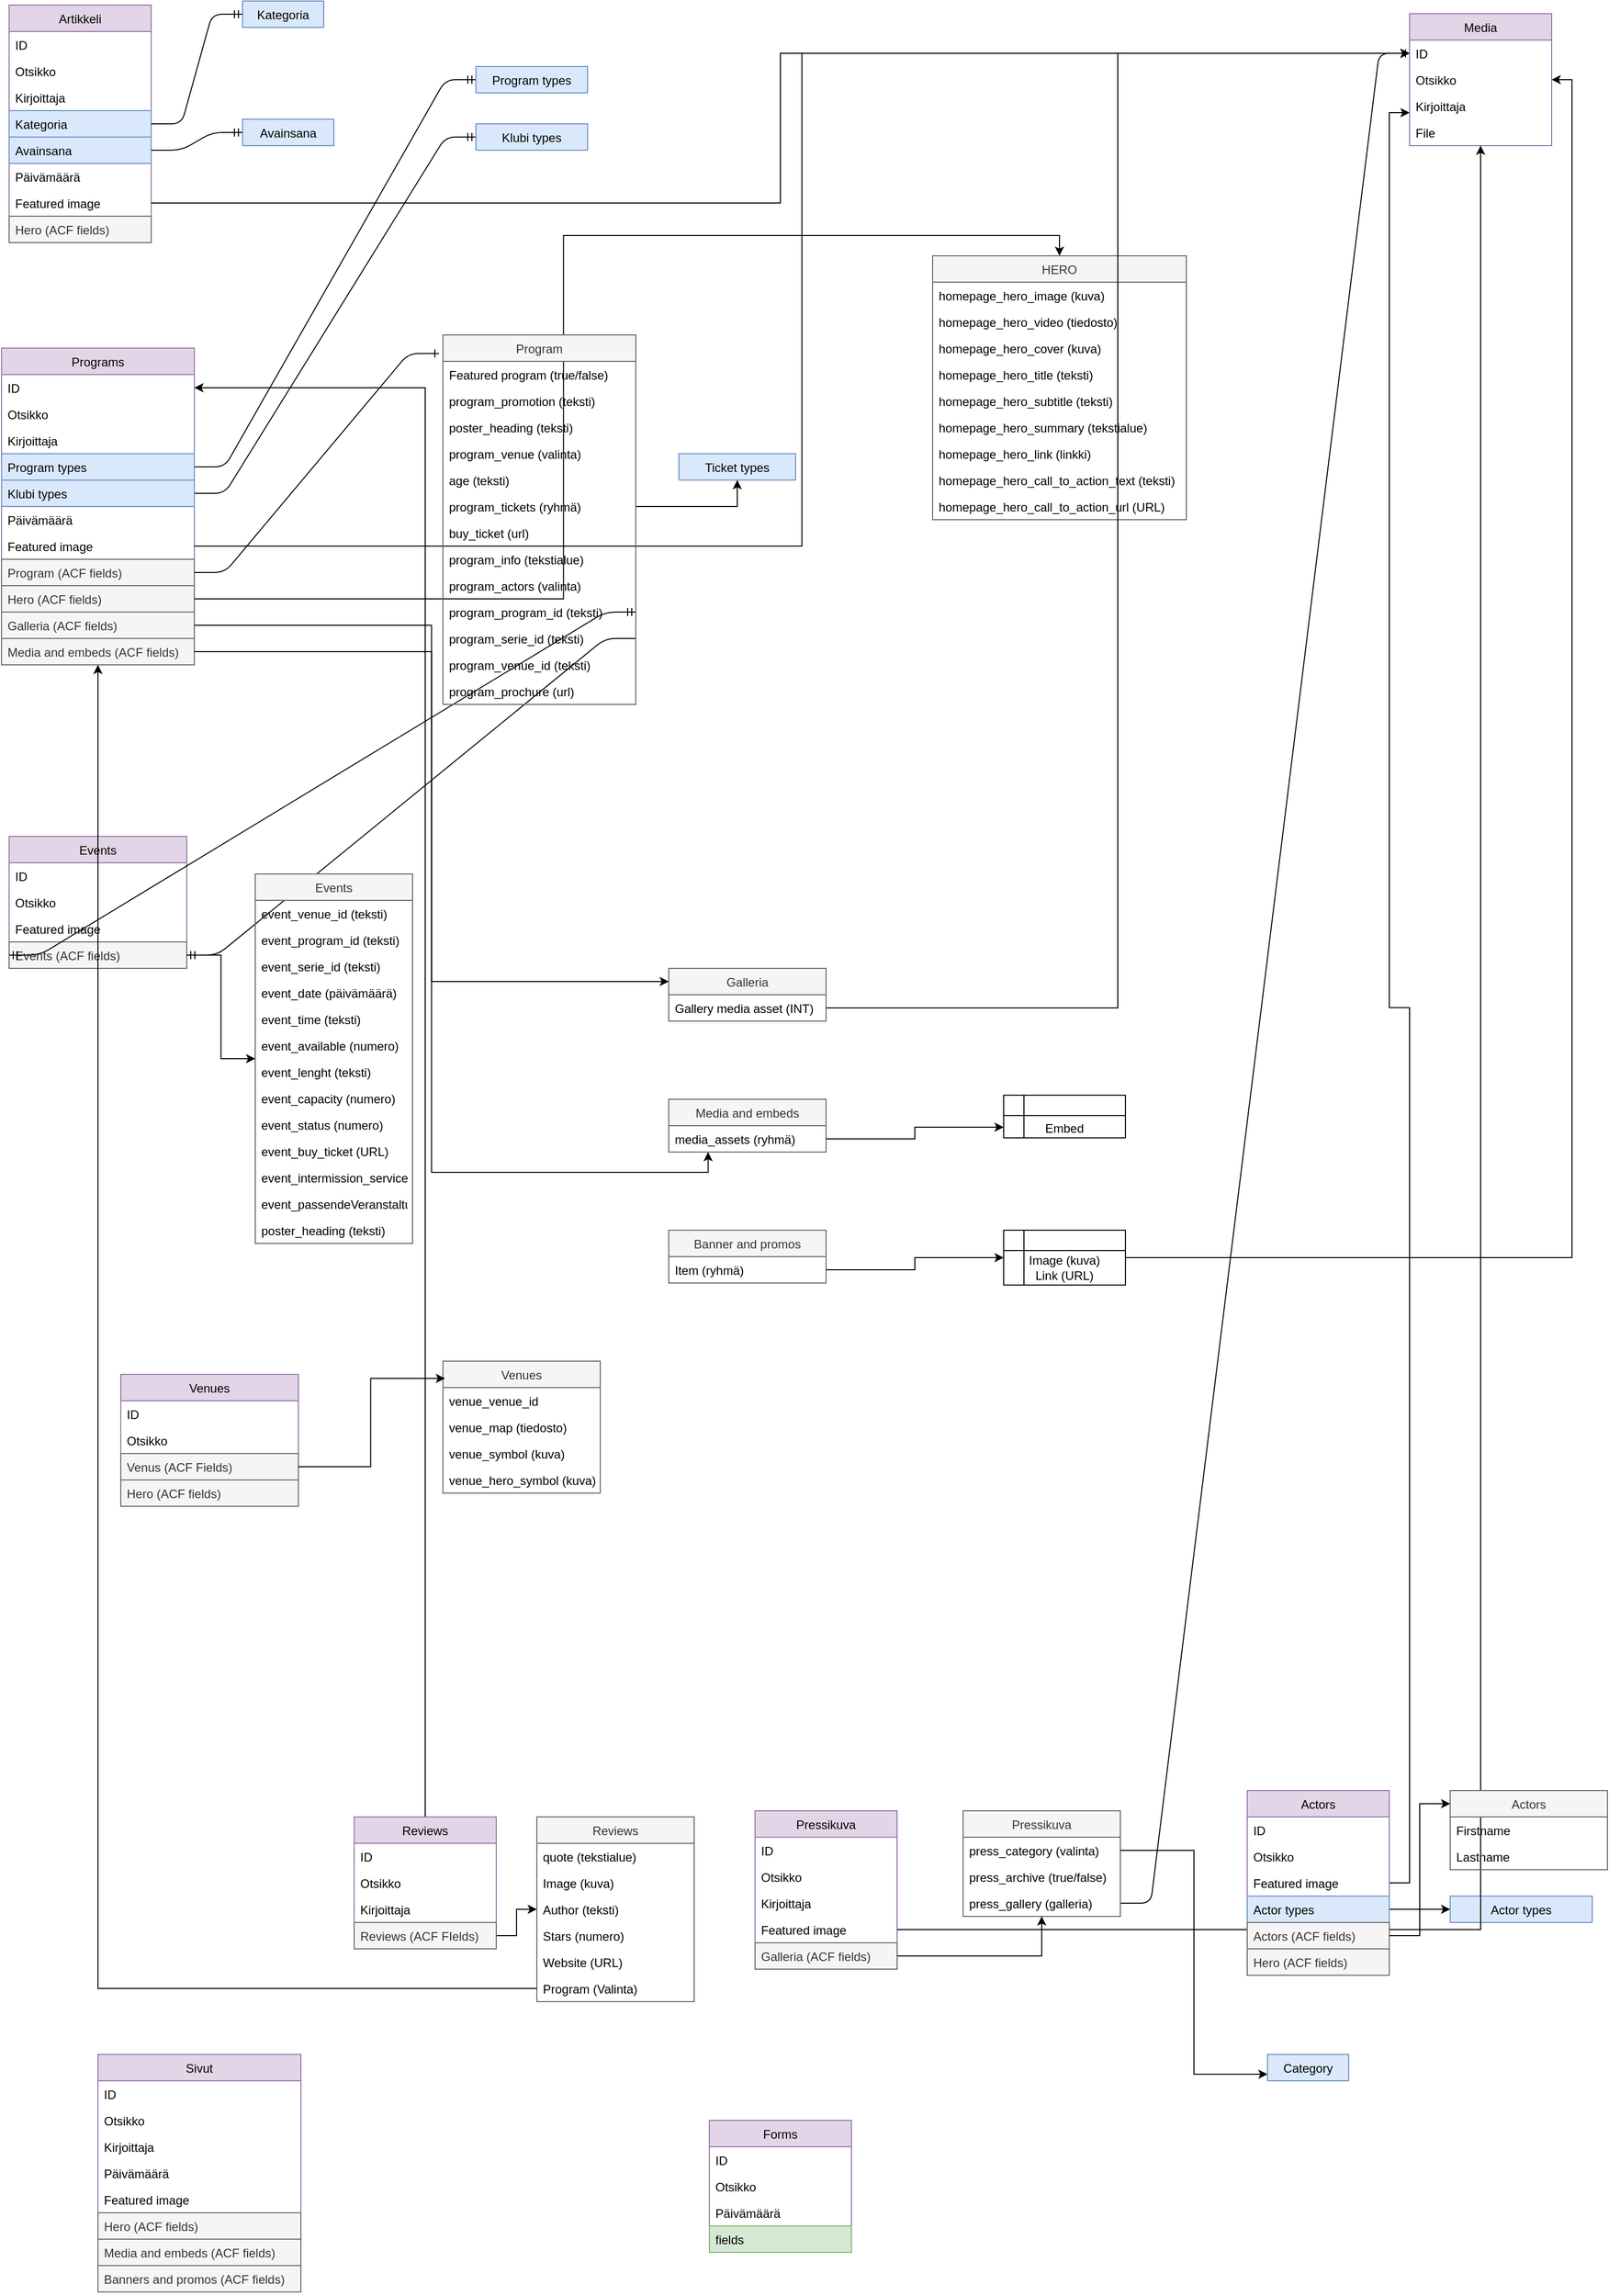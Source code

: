 <mxfile pages="1" version="11.2.5" type="github"><diagram id="JylSYpDE7stfheYF5nhb" name="Page-1"><mxGraphModel dx="1527" dy="860" grid="1" gridSize="10" guides="1" tooltips="1" connect="1" arrows="1" fold="1" page="1" pageScale="1" pageWidth="1654" pageHeight="1169" math="0" shadow="0"><root><mxCell id="0"/><mxCell id="1" parent="0"/><mxCell id="cHiNyYAELaaAw-eLna-m-71" value="" style="edgeStyle=entityRelationEdgeStyle;fontSize=12;html=1;endArrow=ERmandOne;exitX=1;exitY=0.5;exitDx=0;exitDy=0;entryX=0;entryY=0.5;entryDx=0;entryDy=0;" parent="1" source="cHiNyYAELaaAw-eLna-m-56" target="cHiNyYAELaaAw-eLna-m-32" edge="1"><mxGeometry width="100" height="100" relative="1" as="geometry"><mxPoint x="190" y="355" as="sourcePoint"/><mxPoint x="280" y="309" as="targetPoint"/></mxGeometry></mxCell><mxCell id="cHiNyYAELaaAw-eLna-m-70" value="" style="edgeStyle=entityRelationEdgeStyle;fontSize=12;html=1;endArrow=ERmandOne;exitX=1;exitY=0.5;exitDx=0;exitDy=0;entryX=0;entryY=0.5;entryDx=0;entryDy=0;" parent="1" source="cHiNyYAELaaAw-eLna-m-23" target="cHiNyYAELaaAw-eLna-m-28" edge="1"><mxGeometry width="100" height="100" relative="1" as="geometry"><mxPoint x="180" y="440" as="sourcePoint"/><mxPoint x="280" y="340" as="targetPoint"/></mxGeometry></mxCell><mxCell id="uideo7Vnj6F3SnKSOTzs-19" value="" style="edgeStyle=entityRelationEdgeStyle;fontSize=12;html=1;endArrow=ERone;endFill=1;exitX=1;exitY=0.5;exitDx=0;exitDy=0;" edge="1" parent="1" source="uideo7Vnj6F3SnKSOTzs-14" target="cHiNyYAELaaAw-eLna-m-75"><mxGeometry width="100" height="100" relative="1" as="geometry"><mxPoint x="220" y="715" as="sourcePoint"/><mxPoint x="640" y="80" as="targetPoint"/></mxGeometry></mxCell><mxCell id="cHiNyYAELaaAw-eLna-m-2" value="Artikkeli" style="swimlane;fontStyle=0;childLayout=stackLayout;horizontal=1;startSize=26;fillColor=#e1d5e7;horizontalStack=0;resizeParent=1;resizeParentMax=0;resizeLast=0;collapsible=1;marginBottom=0;strokeColor=#9673a6;" parent="1" vertex="1"><mxGeometry x="40" y="31" width="140" height="234" as="geometry"><mxRectangle x="40" y="40" width="70" height="26" as="alternateBounds"/></mxGeometry></mxCell><mxCell id="cHiNyYAELaaAw-eLna-m-3" value="ID" style="text;strokeColor=none;fillColor=none;align=left;verticalAlign=top;spacingLeft=4;spacingRight=4;overflow=hidden;rotatable=0;points=[[0,0.5],[1,0.5]];portConstraint=eastwest;" parent="cHiNyYAELaaAw-eLna-m-2" vertex="1"><mxGeometry y="26" width="140" height="26" as="geometry"/></mxCell><mxCell id="uideo7Vnj6F3SnKSOTzs-154" value="Otsikko" style="text;strokeColor=none;fillColor=none;align=left;verticalAlign=top;spacingLeft=4;spacingRight=4;overflow=hidden;rotatable=0;points=[[0,0.5],[1,0.5]];portConstraint=eastwest;" vertex="1" parent="cHiNyYAELaaAw-eLna-m-2"><mxGeometry y="52" width="140" height="26" as="geometry"/></mxCell><mxCell id="cHiNyYAELaaAw-eLna-m-4" value="Kirjoittaja" style="text;strokeColor=none;fillColor=none;align=left;verticalAlign=top;spacingLeft=4;spacingRight=4;overflow=hidden;rotatable=0;points=[[0,0.5],[1,0.5]];portConstraint=eastwest;" parent="cHiNyYAELaaAw-eLna-m-2" vertex="1"><mxGeometry y="78" width="140" height="26" as="geometry"/></mxCell><mxCell id="cHiNyYAELaaAw-eLna-m-5" value="Kategoria" style="text;strokeColor=#6c8ebf;fillColor=#dae8fc;align=left;verticalAlign=top;spacingLeft=4;spacingRight=4;overflow=hidden;rotatable=0;points=[[0,0.5],[1,0.5]];portConstraint=eastwest;" parent="cHiNyYAELaaAw-eLna-m-2" vertex="1"><mxGeometry y="104" width="140" height="26" as="geometry"/></mxCell><mxCell id="cHiNyYAELaaAw-eLna-m-13" value="Avainsana" style="text;strokeColor=#6c8ebf;fillColor=#dae8fc;align=left;verticalAlign=top;spacingLeft=4;spacingRight=4;overflow=hidden;rotatable=0;points=[[0,0.5],[1,0.5]];portConstraint=eastwest;" parent="cHiNyYAELaaAw-eLna-m-2" vertex="1"><mxGeometry y="130" width="140" height="26" as="geometry"/></mxCell><mxCell id="cHiNyYAELaaAw-eLna-m-11" value="Päivämäärä" style="text;strokeColor=none;fillColor=none;align=left;verticalAlign=top;spacingLeft=4;spacingRight=4;overflow=hidden;rotatable=0;points=[[0,0.5],[1,0.5]];portConstraint=eastwest;" parent="cHiNyYAELaaAw-eLna-m-2" vertex="1"><mxGeometry y="156" width="140" height="26" as="geometry"/></mxCell><mxCell id="cHiNyYAELaaAw-eLna-m-12" value="Featured image" style="text;strokeColor=none;fillColor=none;align=left;verticalAlign=top;spacingLeft=4;spacingRight=4;overflow=hidden;rotatable=0;points=[[0,0.5],[1,0.5]];portConstraint=eastwest;" parent="cHiNyYAELaaAw-eLna-m-2" vertex="1"><mxGeometry y="182" width="140" height="26" as="geometry"/></mxCell><mxCell id="uideo7Vnj6F3SnKSOTzs-166" value="Hero (ACF fields)" style="text;strokeColor=#666666;fillColor=#f5f5f5;align=left;verticalAlign=top;spacingLeft=4;spacingRight=4;overflow=hidden;rotatable=0;points=[[0,0.5],[1,0.5]];portConstraint=eastwest;fontColor=#333333;" vertex="1" parent="cHiNyYAELaaAw-eLna-m-2"><mxGeometry y="208" width="140" height="26" as="geometry"/></mxCell><mxCell id="cHiNyYAELaaAw-eLna-m-6" value="Kategoria" style="swimlane;fontStyle=0;childLayout=stackLayout;horizontal=1;startSize=26;fillColor=#dae8fc;horizontalStack=0;resizeParent=1;resizeParentMax=0;resizeLast=0;collapsible=1;marginBottom=0;strokeColor=#6c8ebf;" parent="1" vertex="1" collapsed="1"><mxGeometry x="270" y="27" width="80" height="26" as="geometry"><mxRectangle x="270" y="27" width="140" height="104" as="alternateBounds"/></mxGeometry></mxCell><mxCell id="cHiNyYAELaaAw-eLna-m-7" value="ID" style="text;strokeColor=none;fillColor=none;align=left;verticalAlign=top;spacingLeft=4;spacingRight=4;overflow=hidden;rotatable=0;points=[[0,0.5],[1,0.5]];portConstraint=eastwest;" parent="cHiNyYAELaaAw-eLna-m-6" vertex="1"><mxGeometry y="26" width="80" height="26" as="geometry"/></mxCell><mxCell id="cHiNyYAELaaAw-eLna-m-8" value="Nimi" style="text;strokeColor=none;fillColor=none;align=left;verticalAlign=top;spacingLeft=4;spacingRight=4;overflow=hidden;rotatable=0;points=[[0,0.5],[1,0.5]];portConstraint=eastwest;" parent="cHiNyYAELaaAw-eLna-m-6" vertex="1"><mxGeometry y="52" width="80" height="26" as="geometry"/></mxCell><mxCell id="cHiNyYAELaaAw-eLna-m-9" value="Kuvaus" style="text;strokeColor=none;fillColor=none;align=left;verticalAlign=top;spacingLeft=4;spacingRight=4;overflow=hidden;rotatable=0;points=[[0,0.5],[1,0.5]];portConstraint=eastwest;" parent="cHiNyYAELaaAw-eLna-m-6" vertex="1"><mxGeometry y="78" width="80" height="26" as="geometry"/></mxCell><mxCell id="cHiNyYAELaaAw-eLna-m-14" value="Avainsana" style="swimlane;fontStyle=0;childLayout=stackLayout;horizontal=1;startSize=26;fillColor=#dae8fc;horizontalStack=0;resizeParent=1;resizeParentMax=0;resizeLast=0;collapsible=1;marginBottom=0;strokeColor=#6c8ebf;" parent="1" vertex="1" collapsed="1"><mxGeometry x="270" y="143.5" width="90" height="26" as="geometry"><mxRectangle x="270" y="80" width="140" height="104" as="alternateBounds"/></mxGeometry></mxCell><mxCell id="cHiNyYAELaaAw-eLna-m-15" value="ID" style="text;strokeColor=none;fillColor=none;align=left;verticalAlign=top;spacingLeft=4;spacingRight=4;overflow=hidden;rotatable=0;points=[[0,0.5],[1,0.5]];portConstraint=eastwest;" parent="cHiNyYAELaaAw-eLna-m-14" vertex="1"><mxGeometry y="26" width="90" height="26" as="geometry"/></mxCell><mxCell id="cHiNyYAELaaAw-eLna-m-16" value="Nimi" style="text;strokeColor=none;fillColor=none;align=left;verticalAlign=top;spacingLeft=4;spacingRight=4;overflow=hidden;rotatable=0;points=[[0,0.5],[1,0.5]];portConstraint=eastwest;" parent="cHiNyYAELaaAw-eLna-m-14" vertex="1"><mxGeometry y="52" width="90" height="26" as="geometry"/></mxCell><mxCell id="cHiNyYAELaaAw-eLna-m-17" value="Kuvaus" style="text;strokeColor=none;fillColor=none;align=left;verticalAlign=top;spacingLeft=4;spacingRight=4;overflow=hidden;rotatable=0;points=[[0,0.5],[1,0.5]];portConstraint=eastwest;" parent="cHiNyYAELaaAw-eLna-m-14" vertex="1"><mxGeometry y="78" width="90" height="26" as="geometry"/></mxCell><mxCell id="cHiNyYAELaaAw-eLna-m-20" value="Programs" style="swimlane;fontStyle=0;childLayout=stackLayout;horizontal=1;startSize=26;fillColor=#e1d5e7;horizontalStack=0;resizeParent=1;resizeParentMax=0;resizeLast=0;collapsible=1;marginBottom=0;strokeColor=#9673a6;" parent="1" vertex="1"><mxGeometry x="32.5" y="369" width="190" height="312" as="geometry"><mxRectangle x="40" y="250" width="70" height="26" as="alternateBounds"/></mxGeometry></mxCell><mxCell id="cHiNyYAELaaAw-eLna-m-21" value="ID" style="text;strokeColor=none;fillColor=none;align=left;verticalAlign=top;spacingLeft=4;spacingRight=4;overflow=hidden;rotatable=0;points=[[0,0.5],[1,0.5]];portConstraint=eastwest;" parent="cHiNyYAELaaAw-eLna-m-20" vertex="1"><mxGeometry y="26" width="190" height="26" as="geometry"/></mxCell><mxCell id="uideo7Vnj6F3SnKSOTzs-121" value="Otsikko" style="text;strokeColor=none;fillColor=none;align=left;verticalAlign=top;spacingLeft=4;spacingRight=4;overflow=hidden;rotatable=0;points=[[0,0.5],[1,0.5]];portConstraint=eastwest;" vertex="1" parent="cHiNyYAELaaAw-eLna-m-20"><mxGeometry y="52" width="190" height="26" as="geometry"/></mxCell><mxCell id="cHiNyYAELaaAw-eLna-m-22" value="Kirjoittaja" style="text;strokeColor=none;fillColor=none;align=left;verticalAlign=top;spacingLeft=4;spacingRight=4;overflow=hidden;rotatable=0;points=[[0,0.5],[1,0.5]];portConstraint=eastwest;" parent="cHiNyYAELaaAw-eLna-m-20" vertex="1"><mxGeometry y="78" width="190" height="26" as="geometry"/></mxCell><mxCell id="cHiNyYAELaaAw-eLna-m-23" value="Program types" style="text;strokeColor=#6c8ebf;fillColor=#dae8fc;align=left;verticalAlign=top;spacingLeft=4;spacingRight=4;overflow=hidden;rotatable=0;points=[[0,0.5],[1,0.5]];portConstraint=eastwest;" parent="cHiNyYAELaaAw-eLna-m-20" vertex="1"><mxGeometry y="104" width="190" height="26" as="geometry"/></mxCell><mxCell id="cHiNyYAELaaAw-eLna-m-56" value="Klubi types" style="text;strokeColor=#6c8ebf;fillColor=#dae8fc;align=left;verticalAlign=top;spacingLeft=4;spacingRight=4;overflow=hidden;rotatable=0;points=[[0,0.5],[1,0.5]];portConstraint=eastwest;" parent="cHiNyYAELaaAw-eLna-m-20" vertex="1"><mxGeometry y="130" width="190" height="26" as="geometry"/></mxCell><mxCell id="cHiNyYAELaaAw-eLna-m-25" value="Päivämäärä" style="text;strokeColor=none;fillColor=none;align=left;verticalAlign=top;spacingLeft=4;spacingRight=4;overflow=hidden;rotatable=0;points=[[0,0.5],[1,0.5]];portConstraint=eastwest;" parent="cHiNyYAELaaAw-eLna-m-20" vertex="1"><mxGeometry y="156" width="190" height="26" as="geometry"/></mxCell><mxCell id="cHiNyYAELaaAw-eLna-m-26" value="Featured image" style="text;strokeColor=none;fillColor=none;align=left;verticalAlign=top;spacingLeft=4;spacingRight=4;overflow=hidden;rotatable=0;points=[[0,0.5],[1,0.5]];portConstraint=eastwest;" parent="cHiNyYAELaaAw-eLna-m-20" vertex="1"><mxGeometry y="182" width="190" height="26" as="geometry"/></mxCell><mxCell id="uideo7Vnj6F3SnKSOTzs-138" value="Program (ACF fields)" style="text;strokeColor=#666666;fillColor=#f5f5f5;align=left;verticalAlign=top;spacingLeft=4;spacingRight=4;overflow=hidden;rotatable=0;points=[[0,0.5],[1,0.5]];portConstraint=eastwest;fontColor=#333333;" vertex="1" parent="cHiNyYAELaaAw-eLna-m-20"><mxGeometry y="208" width="190" height="26" as="geometry"/></mxCell><mxCell id="uideo7Vnj6F3SnKSOTzs-33" value="Hero (ACF fields)" style="text;strokeColor=#666666;fillColor=#f5f5f5;align=left;verticalAlign=top;spacingLeft=4;spacingRight=4;overflow=hidden;rotatable=0;points=[[0,0.5],[1,0.5]];portConstraint=eastwest;fontColor=#333333;" vertex="1" parent="cHiNyYAELaaAw-eLna-m-20"><mxGeometry y="234" width="190" height="26" as="geometry"/></mxCell><mxCell id="uideo7Vnj6F3SnKSOTzs-35" value="Galleria (ACF fields)" style="text;strokeColor=#666666;fillColor=#f5f5f5;align=left;verticalAlign=top;spacingLeft=4;spacingRight=4;overflow=hidden;rotatable=0;points=[[0,0.5],[1,0.5]];portConstraint=eastwest;fontColor=#333333;" vertex="1" parent="cHiNyYAELaaAw-eLna-m-20"><mxGeometry y="260" width="190" height="26" as="geometry"/></mxCell><mxCell id="uideo7Vnj6F3SnKSOTzs-37" value="Media and embeds (ACF fields)" style="text;strokeColor=#666666;fillColor=#f5f5f5;align=left;verticalAlign=top;spacingLeft=4;spacingRight=4;overflow=hidden;rotatable=0;points=[[0,0.5],[1,0.5]];portConstraint=eastwest;fontColor=#333333;" vertex="1" parent="cHiNyYAELaaAw-eLna-m-20"><mxGeometry y="286" width="190" height="26" as="geometry"/></mxCell><mxCell id="cHiNyYAELaaAw-eLna-m-31" value="Klubi types" style="swimlane;fontStyle=0;childLayout=stackLayout;horizontal=1;startSize=26;fillColor=#dae8fc;horizontalStack=0;resizeParent=1;resizeParentMax=0;resizeLast=0;collapsible=1;marginBottom=0;strokeColor=#6c8ebf;" parent="1" vertex="1" collapsed="1"><mxGeometry x="500" y="148" width="110" height="26" as="geometry"><mxRectangle x="270" y="370" width="100" height="104" as="alternateBounds"/></mxGeometry></mxCell><mxCell id="cHiNyYAELaaAw-eLna-m-32" value="ID" style="text;strokeColor=none;fillColor=none;align=left;verticalAlign=top;spacingLeft=4;spacingRight=4;overflow=hidden;rotatable=0;points=[[0,0.5],[1,0.5]];portConstraint=eastwest;" parent="cHiNyYAELaaAw-eLna-m-31" vertex="1"><mxGeometry y="26" width="110" height="26" as="geometry"/></mxCell><mxCell id="cHiNyYAELaaAw-eLna-m-33" value="Nimi" style="text;strokeColor=none;fillColor=none;align=left;verticalAlign=top;spacingLeft=4;spacingRight=4;overflow=hidden;rotatable=0;points=[[0,0.5],[1,0.5]];portConstraint=eastwest;" parent="cHiNyYAELaaAw-eLna-m-31" vertex="1"><mxGeometry y="52" width="110" height="26" as="geometry"/></mxCell><mxCell id="cHiNyYAELaaAw-eLna-m-34" value="Kuvaus" style="text;strokeColor=none;fillColor=none;align=left;verticalAlign=top;spacingLeft=4;spacingRight=4;overflow=hidden;rotatable=0;points=[[0,0.5],[1,0.5]];portConstraint=eastwest;" parent="cHiNyYAELaaAw-eLna-m-31" vertex="1"><mxGeometry y="78" width="110" height="26" as="geometry"/></mxCell><mxCell id="cHiNyYAELaaAw-eLna-m-72" value="" style="edgeStyle=entityRelationEdgeStyle;fontSize=12;html=1;endArrow=ERmandOne;exitX=1;exitY=0.5;exitDx=0;exitDy=0;entryX=0;entryY=0.5;entryDx=0;entryDy=0;" parent="1" source="cHiNyYAELaaAw-eLna-m-5" target="cHiNyYAELaaAw-eLna-m-7" edge="1"><mxGeometry width="100" height="100" relative="1" as="geometry"><mxPoint x="190" y="355" as="sourcePoint"/><mxPoint x="280" y="283" as="targetPoint"/></mxGeometry></mxCell><mxCell id="cHiNyYAELaaAw-eLna-m-73" value="" style="edgeStyle=entityRelationEdgeStyle;fontSize=12;html=1;endArrow=ERmandOne;exitX=1;exitY=0.5;exitDx=0;exitDy=0;entryX=0;entryY=0.5;entryDx=0;entryDy=0;" parent="1" source="cHiNyYAELaaAw-eLna-m-13" target="cHiNyYAELaaAw-eLna-m-15" edge="1"><mxGeometry width="100" height="100" relative="1" as="geometry"><mxPoint x="190" y="141" as="sourcePoint"/><mxPoint x="280" y="50" as="targetPoint"/></mxGeometry></mxCell><mxCell id="cHiNyYAELaaAw-eLna-m-74" value="Media" style="swimlane;fontStyle=0;childLayout=stackLayout;horizontal=1;startSize=26;fillColor=#e1d5e7;horizontalStack=0;resizeParent=1;resizeParentMax=0;resizeLast=0;collapsible=1;marginBottom=0;strokeColor=#9673a6;" parent="1" vertex="1"><mxGeometry x="1420" y="39.5" width="140" height="130" as="geometry"><mxRectangle x="950" y="40" width="70" height="26" as="alternateBounds"/></mxGeometry></mxCell><mxCell id="cHiNyYAELaaAw-eLna-m-75" value="ID" style="text;strokeColor=none;fillColor=none;align=left;verticalAlign=top;spacingLeft=4;spacingRight=4;overflow=hidden;rotatable=0;points=[[0,0.5],[1,0.5]];portConstraint=eastwest;" parent="cHiNyYAELaaAw-eLna-m-74" vertex="1"><mxGeometry y="26" width="140" height="26" as="geometry"/></mxCell><mxCell id="cHiNyYAELaaAw-eLna-m-82" value="Otsikko" style="text;strokeColor=none;fillColor=none;align=left;verticalAlign=top;spacingLeft=4;spacingRight=4;overflow=hidden;rotatable=0;points=[[0,0.5],[1,0.5]];portConstraint=eastwest;" parent="cHiNyYAELaaAw-eLna-m-74" vertex="1"><mxGeometry y="52" width="140" height="26" as="geometry"/></mxCell><mxCell id="cHiNyYAELaaAw-eLna-m-76" value="Kirjoittaja" style="text;strokeColor=none;fillColor=none;align=left;verticalAlign=top;spacingLeft=4;spacingRight=4;overflow=hidden;rotatable=0;points=[[0,0.5],[1,0.5]];portConstraint=eastwest;" parent="cHiNyYAELaaAw-eLna-m-74" vertex="1"><mxGeometry y="78" width="140" height="26" as="geometry"/></mxCell><mxCell id="cHiNyYAELaaAw-eLna-m-80" value="File" style="text;strokeColor=none;fillColor=none;align=left;verticalAlign=top;spacingLeft=4;spacingRight=4;overflow=hidden;rotatable=0;points=[[0,0.5],[1,0.5]];portConstraint=eastwest;" parent="cHiNyYAELaaAw-eLna-m-74" vertex="1"><mxGeometry y="104" width="140" height="26" as="geometry"/></mxCell><mxCell id="cHiNyYAELaaAw-eLna-m-81" style="edgeStyle=orthogonalEdgeStyle;rounded=0;orthogonalLoop=1;jettySize=auto;html=1;entryX=0;entryY=0.5;entryDx=0;entryDy=0;" parent="1" source="cHiNyYAELaaAw-eLna-m-12" target="cHiNyYAELaaAw-eLna-m-75" edge="1"><mxGeometry relative="1" as="geometry"/></mxCell><mxCell id="cHiNyYAELaaAw-eLna-m-83" style="edgeStyle=orthogonalEdgeStyle;rounded=0;orthogonalLoop=1;jettySize=auto;html=1;" parent="1" source="cHiNyYAELaaAw-eLna-m-26" target="cHiNyYAELaaAw-eLna-m-75" edge="1"><mxGeometry relative="1" as="geometry"/></mxCell><mxCell id="cHiNyYAELaaAw-eLna-m-84" style="edgeStyle=orthogonalEdgeStyle;rounded=0;orthogonalLoop=1;jettySize=auto;html=1;entryX=0;entryY=0.75;entryDx=0;entryDy=0;" parent="1" source="cHiNyYAELaaAw-eLna-m-53" edge="1" target="cHiNyYAELaaAw-eLna-m-74"><mxGeometry relative="1" as="geometry"><mxPoint x="640" y="80" as="targetPoint"/></mxGeometry></mxCell><mxCell id="cHiNyYAELaaAw-eLna-m-92" value="" style="edgeStyle=entityRelationEdgeStyle;fontSize=12;html=1;endArrow=ERone;endFill=1;entryX=-0.021;entryY=0.05;entryDx=0;entryDy=0;entryPerimeter=0;" parent="1" source="uideo7Vnj6F3SnKSOTzs-138" target="uideo7Vnj6F3SnKSOTzs-135" edge="1"><mxGeometry width="100" height="100" relative="1" as="geometry"><mxPoint x="230" y="523" as="sourcePoint"/><mxPoint x="400" y="826" as="targetPoint"/></mxGeometry></mxCell><mxCell id="uideo7Vnj6F3SnKSOTzs-12" value="Pressikuva" style="swimlane;fontStyle=0;childLayout=stackLayout;horizontal=1;startSize=26;fillColor=#f5f5f5;horizontalStack=0;resizeParent=1;resizeParentMax=0;resizeLast=0;collapsible=1;marginBottom=0;strokeColor=#666666;fontColor=#333333;" vertex="1" parent="1"><mxGeometry x="980" y="1810" width="155" height="104" as="geometry"><mxRectangle x="490" y="764" width="70" height="26" as="alternateBounds"/></mxGeometry></mxCell><mxCell id="uideo7Vnj6F3SnKSOTzs-79" value="press_category (valinta)" style="text;strokeColor=none;fillColor=none;align=left;verticalAlign=top;spacingLeft=4;spacingRight=4;overflow=hidden;rotatable=0;points=[[0,0.5],[1,0.5]];portConstraint=eastwest;" vertex="1" parent="uideo7Vnj6F3SnKSOTzs-12"><mxGeometry y="26" width="155" height="26" as="geometry"/></mxCell><mxCell id="uideo7Vnj6F3SnKSOTzs-179" value="press_archive (true/false)" style="text;strokeColor=none;fillColor=none;align=left;verticalAlign=top;spacingLeft=4;spacingRight=4;overflow=hidden;rotatable=0;points=[[0,0.5],[1,0.5]];portConstraint=eastwest;" vertex="1" parent="uideo7Vnj6F3SnKSOTzs-12"><mxGeometry y="52" width="155" height="26" as="geometry"/></mxCell><mxCell id="uideo7Vnj6F3SnKSOTzs-14" value="press_gallery (galleria)" style="text;strokeColor=none;fillColor=none;align=left;verticalAlign=top;spacingLeft=4;spacingRight=4;overflow=hidden;rotatable=0;points=[[0,0.5],[1,0.5]];portConstraint=eastwest;" vertex="1" parent="uideo7Vnj6F3SnKSOTzs-12"><mxGeometry y="78" width="155" height="26" as="geometry"/></mxCell><mxCell id="uideo7Vnj6F3SnKSOTzs-20" value="Media and embeds" style="swimlane;fontStyle=0;childLayout=stackLayout;horizontal=1;startSize=26;fillColor=#f5f5f5;horizontalStack=0;resizeParent=1;resizeParentMax=0;resizeLast=0;collapsible=1;marginBottom=0;strokeColor=#666666;fontColor=#333333;" vertex="1" parent="1"><mxGeometry x="690" y="1109" width="155" height="52" as="geometry"><mxRectangle x="570" y="814" width="150" height="26" as="alternateBounds"/></mxGeometry></mxCell><mxCell id="uideo7Vnj6F3SnKSOTzs-22" value="media_assets (ryhmä)" style="text;strokeColor=none;fillColor=none;align=left;verticalAlign=top;spacingLeft=4;spacingRight=4;overflow=hidden;rotatable=0;points=[[0,0.5],[1,0.5]];portConstraint=eastwest;" vertex="1" parent="uideo7Vnj6F3SnKSOTzs-20"><mxGeometry y="26" width="155" height="26" as="geometry"/></mxCell><mxCell id="uideo7Vnj6F3SnKSOTzs-23" value="Embed" style="shape=internalStorage;whiteSpace=wrap;html=1;backgroundOutline=1;align=center;verticalAlign=bottom;treeFolding=0;treeMoving=0;collapsible=1;" vertex="1" collapsed="1" parent="1"><mxGeometry x="1020" y="1105" width="120" height="42" as="geometry"><mxRectangle x="770" y="859" width="70" height="20" as="alternateBounds"/></mxGeometry></mxCell><mxCell id="uideo7Vnj6F3SnKSOTzs-24" style="edgeStyle=orthogonalEdgeStyle;rounded=0;orthogonalLoop=1;jettySize=auto;html=1;entryX=0;entryY=0.75;entryDx=0;entryDy=0;" edge="1" parent="1" source="uideo7Vnj6F3SnKSOTzs-22" target="uideo7Vnj6F3SnKSOTzs-23"><mxGeometry relative="1" as="geometry"/></mxCell><mxCell id="uideo7Vnj6F3SnKSOTzs-25" value="Ticket types" style="swimlane;fontStyle=0;childLayout=stackLayout;horizontal=1;startSize=26;fillColor=#dae8fc;horizontalStack=0;resizeParent=1;resizeParentMax=0;resizeLast=0;collapsible=1;marginBottom=0;strokeColor=#6c8ebf;" vertex="1" collapsed="1" parent="1"><mxGeometry x="700" y="473" width="115" height="26" as="geometry"><mxRectangle x="325" y="497" width="155" height="156" as="alternateBounds"/></mxGeometry></mxCell><mxCell id="uideo7Vnj6F3SnKSOTzs-27" value="Basic" style="text;strokeColor=none;fillColor=none;align=left;verticalAlign=top;spacingLeft=4;spacingRight=4;overflow=hidden;rotatable=0;points=[[0,0.5],[1,0.5]];portConstraint=eastwest;" vertex="1" parent="uideo7Vnj6F3SnKSOTzs-25"><mxGeometry y="26" width="115" height="26" as="geometry"/></mxCell><mxCell id="uideo7Vnj6F3SnKSOTzs-28" value="Seniors" style="text;strokeColor=none;fillColor=none;align=left;verticalAlign=top;spacingLeft=4;spacingRight=4;overflow=hidden;rotatable=0;points=[[0,0.5],[1,0.5]];portConstraint=eastwest;" vertex="1" parent="uideo7Vnj6F3SnKSOTzs-25"><mxGeometry y="52" width="115" height="26" as="geometry"/></mxCell><mxCell id="uideo7Vnj6F3SnKSOTzs-29" value="Student" style="text;strokeColor=none;fillColor=none;align=left;verticalAlign=top;spacingLeft=4;spacingRight=4;overflow=hidden;rotatable=0;points=[[0,0.5],[1,0.5]];portConstraint=eastwest;" vertex="1" parent="uideo7Vnj6F3SnKSOTzs-25"><mxGeometry y="78" width="115" height="26" as="geometry"/></mxCell><mxCell id="uideo7Vnj6F3SnKSOTzs-30" value="Children" style="text;strokeColor=none;fillColor=none;align=left;verticalAlign=top;spacingLeft=4;spacingRight=4;overflow=hidden;rotatable=0;points=[[0,0.5],[1,0.5]];portConstraint=eastwest;" vertex="1" parent="uideo7Vnj6F3SnKSOTzs-25"><mxGeometry y="104" width="115" height="26" as="geometry"/></mxCell><mxCell id="uideo7Vnj6F3SnKSOTzs-31" value="Description&#xA;" style="text;strokeColor=none;fillColor=none;align=left;verticalAlign=top;spacingLeft=4;spacingRight=4;overflow=hidden;rotatable=0;points=[[0,0.5],[1,0.5]];portConstraint=eastwest;" vertex="1" parent="uideo7Vnj6F3SnKSOTzs-25"><mxGeometry y="130" width="115" height="26" as="geometry"/></mxCell><mxCell id="uideo7Vnj6F3SnKSOTzs-32" style="edgeStyle=orthogonalEdgeStyle;rounded=0;orthogonalLoop=1;jettySize=auto;html=1;exitX=1;exitY=0.5;exitDx=0;exitDy=0;" edge="1" parent="1" source="uideo7Vnj6F3SnKSOTzs-127" target="uideo7Vnj6F3SnKSOTzs-25"><mxGeometry relative="1" as="geometry"><mxPoint x="230" y="575" as="sourcePoint"/></mxGeometry></mxCell><mxCell id="uideo7Vnj6F3SnKSOTzs-38" style="edgeStyle=orthogonalEdgeStyle;rounded=0;orthogonalLoop=1;jettySize=auto;html=1;entryX=0.25;entryY=1;entryDx=0;entryDy=0;" edge="1" parent="1" source="uideo7Vnj6F3SnKSOTzs-37" target="uideo7Vnj6F3SnKSOTzs-20"><mxGeometry relative="1" as="geometry"/></mxCell><mxCell id="uideo7Vnj6F3SnKSOTzs-39" value="Actor types" style="swimlane;fontStyle=0;childLayout=stackLayout;horizontal=1;startSize=26;fillColor=#dae8fc;horizontalStack=0;resizeParent=1;resizeParentMax=0;resizeLast=0;collapsible=1;marginBottom=0;strokeColor=#6c8ebf;" vertex="1" collapsed="1" parent="1"><mxGeometry x="1460" y="1894" width="140" height="26" as="geometry"><mxRectangle x="650" y="247" width="100" height="104" as="alternateBounds"/></mxGeometry></mxCell><mxCell id="uideo7Vnj6F3SnKSOTzs-40" value="ID" style="text;strokeColor=none;fillColor=none;align=left;verticalAlign=top;spacingLeft=4;spacingRight=4;overflow=hidden;rotatable=0;points=[[0,0.5],[1,0.5]];portConstraint=eastwest;" vertex="1" parent="uideo7Vnj6F3SnKSOTzs-39"><mxGeometry y="26" width="140" height="26" as="geometry"/></mxCell><mxCell id="uideo7Vnj6F3SnKSOTzs-41" value="Nimi" style="text;strokeColor=none;fillColor=none;align=left;verticalAlign=top;spacingLeft=4;spacingRight=4;overflow=hidden;rotatable=0;points=[[0,0.5],[1,0.5]];portConstraint=eastwest;" vertex="1" parent="uideo7Vnj6F3SnKSOTzs-39"><mxGeometry y="52" width="140" height="26" as="geometry"/></mxCell><mxCell id="uideo7Vnj6F3SnKSOTzs-42" value="Kuvaus" style="text;strokeColor=none;fillColor=none;align=left;verticalAlign=top;spacingLeft=4;spacingRight=4;overflow=hidden;rotatable=0;points=[[0,0.5],[1,0.5]];portConstraint=eastwest;" vertex="1" parent="uideo7Vnj6F3SnKSOTzs-39"><mxGeometry y="78" width="140" height="26" as="geometry"/></mxCell><mxCell id="uideo7Vnj6F3SnKSOTzs-44" style="edgeStyle=orthogonalEdgeStyle;rounded=0;orthogonalLoop=1;jettySize=auto;html=1;entryX=0;entryY=0.5;entryDx=0;entryDy=0;" edge="1" parent="1" source="uideo7Vnj6F3SnKSOTzs-43" target="uideo7Vnj6F3SnKSOTzs-40"><mxGeometry relative="1" as="geometry"/></mxCell><mxCell id="uideo7Vnj6F3SnKSOTzs-45" value="Events" style="swimlane;fontStyle=0;childLayout=stackLayout;horizontal=1;startSize=26;fillColor=#e1d5e7;horizontalStack=0;resizeParent=1;resizeParentMax=0;resizeLast=0;collapsible=1;marginBottom=0;strokeColor=#9673a6;" vertex="1" parent="1"><mxGeometry x="40" y="850" width="175" height="130" as="geometry"><mxRectangle x="330" y="900" width="70" height="26" as="alternateBounds"/></mxGeometry></mxCell><mxCell id="uideo7Vnj6F3SnKSOTzs-149" value="ID" style="text;strokeColor=none;fillColor=none;align=left;verticalAlign=top;spacingLeft=4;spacingRight=4;overflow=hidden;rotatable=0;points=[[0,0.5],[1,0.5]];portConstraint=eastwest;" vertex="1" parent="uideo7Vnj6F3SnKSOTzs-45"><mxGeometry y="26" width="175" height="26" as="geometry"/></mxCell><mxCell id="uideo7Vnj6F3SnKSOTzs-46" value="Otsikko" style="text;strokeColor=none;fillColor=none;align=left;verticalAlign=top;spacingLeft=4;spacingRight=4;overflow=hidden;rotatable=0;points=[[0,0.5],[1,0.5]];portConstraint=eastwest;" vertex="1" parent="uideo7Vnj6F3SnKSOTzs-45"><mxGeometry y="52" width="175" height="26" as="geometry"/></mxCell><mxCell id="uideo7Vnj6F3SnKSOTzs-51" value="Featured image" style="text;strokeColor=none;fillColor=none;align=left;verticalAlign=top;spacingLeft=4;spacingRight=4;overflow=hidden;rotatable=0;points=[[0,0.5],[1,0.5]];portConstraint=eastwest;" vertex="1" parent="uideo7Vnj6F3SnKSOTzs-45"><mxGeometry y="78" width="175" height="26" as="geometry"/></mxCell><mxCell id="uideo7Vnj6F3SnKSOTzs-147" value="Events (ACF fields)" style="text;strokeColor=#666666;fillColor=#f5f5f5;align=left;verticalAlign=top;spacingLeft=4;spacingRight=4;overflow=hidden;rotatable=0;points=[[0,0.5],[1,0.5]];portConstraint=eastwest;fontColor=#333333;" vertex="1" parent="uideo7Vnj6F3SnKSOTzs-45"><mxGeometry y="104" width="175" height="26" as="geometry"/></mxCell><mxCell id="uideo7Vnj6F3SnKSOTzs-53" value="" style="edgeStyle=entityRelationEdgeStyle;fontSize=12;html=1;endArrow=ERmandOne;startArrow=ERmandOne;exitX=1;exitY=0.5;exitDx=0;exitDy=0;entryX=0;entryY=0.5;entryDx=0;entryDy=0;" edge="1" parent="1" source="uideo7Vnj6F3SnKSOTzs-131" target="uideo7Vnj6F3SnKSOTzs-147"><mxGeometry width="100" height="100" relative="1" as="geometry"><mxPoint x="230" y="679" as="sourcePoint"/><mxPoint x="220" y="967" as="targetPoint"/></mxGeometry></mxCell><mxCell id="uideo7Vnj6F3SnKSOTzs-66" value="" style="edgeStyle=entityRelationEdgeStyle;fontSize=12;html=1;endArrow=ERmandOne;exitX=1;exitY=0.5;exitDx=0;exitDy=0;" edge="1" parent="1" source="uideo7Vnj6F3SnKSOTzs-132" target="uideo7Vnj6F3SnKSOTzs-147"><mxGeometry width="100" height="100" relative="1" as="geometry"><mxPoint x="230" y="705" as="sourcePoint"/><mxPoint x="140" y="1340" as="targetPoint"/></mxGeometry></mxCell><mxCell id="uideo7Vnj6F3SnKSOTzs-67" value="Pressikuva" style="swimlane;fontStyle=0;childLayout=stackLayout;horizontal=1;startSize=26;fillColor=#e1d5e7;horizontalStack=0;resizeParent=1;resizeParentMax=0;resizeLast=0;collapsible=1;marginBottom=0;strokeColor=#9673a6;" vertex="1" parent="1"><mxGeometry x="775" y="1810" width="140" height="156" as="geometry"><mxRectangle x="60" y="1050" width="70" height="26" as="alternateBounds"/></mxGeometry></mxCell><mxCell id="uideo7Vnj6F3SnKSOTzs-150" value="ID" style="text;strokeColor=none;fillColor=none;align=left;verticalAlign=top;spacingLeft=4;spacingRight=4;overflow=hidden;rotatable=0;points=[[0,0.5],[1,0.5]];portConstraint=eastwest;" vertex="1" parent="uideo7Vnj6F3SnKSOTzs-67"><mxGeometry y="26" width="140" height="26" as="geometry"/></mxCell><mxCell id="uideo7Vnj6F3SnKSOTzs-68" value="Otsikko" style="text;strokeColor=none;fillColor=none;align=left;verticalAlign=top;spacingLeft=4;spacingRight=4;overflow=hidden;rotatable=0;points=[[0,0.5],[1,0.5]];portConstraint=eastwest;" vertex="1" parent="uideo7Vnj6F3SnKSOTzs-67"><mxGeometry y="52" width="140" height="26" as="geometry"/></mxCell><mxCell id="uideo7Vnj6F3SnKSOTzs-69" value="Kirjoittaja" style="text;strokeColor=none;fillColor=none;align=left;verticalAlign=top;spacingLeft=4;spacingRight=4;overflow=hidden;rotatable=0;points=[[0,0.5],[1,0.5]];portConstraint=eastwest;" vertex="1" parent="uideo7Vnj6F3SnKSOTzs-67"><mxGeometry y="78" width="140" height="26" as="geometry"/></mxCell><mxCell id="uideo7Vnj6F3SnKSOTzs-73" value="Featured image" style="text;strokeColor=none;fillColor=none;align=left;verticalAlign=top;spacingLeft=4;spacingRight=4;overflow=hidden;rotatable=0;points=[[0,0.5],[1,0.5]];portConstraint=eastwest;" vertex="1" parent="uideo7Vnj6F3SnKSOTzs-67"><mxGeometry y="104" width="140" height="26" as="geometry"/></mxCell><mxCell id="uideo7Vnj6F3SnKSOTzs-80" value="Galleria (ACF fields)" style="text;strokeColor=#666666;fillColor=#f5f5f5;align=left;verticalAlign=top;spacingLeft=4;spacingRight=4;overflow=hidden;rotatable=0;points=[[0,0.5],[1,0.5]];portConstraint=eastwest;fontColor=#333333;" vertex="1" parent="uideo7Vnj6F3SnKSOTzs-67"><mxGeometry y="130" width="140" height="26" as="geometry"/></mxCell><mxCell id="uideo7Vnj6F3SnKSOTzs-78" style="edgeStyle=orthogonalEdgeStyle;rounded=0;orthogonalLoop=1;jettySize=auto;html=1;entryX=0;entryY=0.75;entryDx=0;entryDy=0;exitX=1;exitY=0.5;exitDx=0;exitDy=0;" edge="1" parent="1" source="uideo7Vnj6F3SnKSOTzs-79" target="uideo7Vnj6F3SnKSOTzs-74"><mxGeometry relative="1" as="geometry"/></mxCell><mxCell id="uideo7Vnj6F3SnKSOTzs-81" style="edgeStyle=orthogonalEdgeStyle;rounded=0;orthogonalLoop=1;jettySize=auto;html=1;entryX=0.5;entryY=1;entryDx=0;entryDy=0;" edge="1" parent="1" source="uideo7Vnj6F3SnKSOTzs-80" target="uideo7Vnj6F3SnKSOTzs-12"><mxGeometry relative="1" as="geometry"/></mxCell><mxCell id="uideo7Vnj6F3SnKSOTzs-82" style="edgeStyle=orthogonalEdgeStyle;rounded=0;orthogonalLoop=1;jettySize=auto;html=1;entryX=0.5;entryY=1;entryDx=0;entryDy=0;" edge="1" parent="1" source="uideo7Vnj6F3SnKSOTzs-73" target="cHiNyYAELaaAw-eLna-m-74"><mxGeometry relative="1" as="geometry"/></mxCell><mxCell id="uideo7Vnj6F3SnKSOTzs-83" value="Sivut" style="swimlane;fontStyle=0;childLayout=stackLayout;horizontal=1;startSize=26;fillColor=#e1d5e7;horizontalStack=0;resizeParent=1;resizeParentMax=0;resizeLast=0;collapsible=1;marginBottom=0;strokeColor=#9673a6;" vertex="1" parent="1"><mxGeometry x="127.5" y="2050" width="200" height="234" as="geometry"><mxRectangle x="160" y="1250" width="70" height="26" as="alternateBounds"/></mxGeometry></mxCell><mxCell id="uideo7Vnj6F3SnKSOTzs-151" value="ID" style="text;strokeColor=none;fillColor=none;align=left;verticalAlign=top;spacingLeft=4;spacingRight=4;overflow=hidden;rotatable=0;points=[[0,0.5],[1,0.5]];portConstraint=eastwest;" vertex="1" parent="uideo7Vnj6F3SnKSOTzs-83"><mxGeometry y="26" width="200" height="26" as="geometry"/></mxCell><mxCell id="uideo7Vnj6F3SnKSOTzs-84" value="Otsikko" style="text;strokeColor=none;fillColor=none;align=left;verticalAlign=top;spacingLeft=4;spacingRight=4;overflow=hidden;rotatable=0;points=[[0,0.5],[1,0.5]];portConstraint=eastwest;" vertex="1" parent="uideo7Vnj6F3SnKSOTzs-83"><mxGeometry y="52" width="200" height="26" as="geometry"/></mxCell><mxCell id="uideo7Vnj6F3SnKSOTzs-85" value="Kirjoittaja" style="text;strokeColor=none;fillColor=none;align=left;verticalAlign=top;spacingLeft=4;spacingRight=4;overflow=hidden;rotatable=0;points=[[0,0.5],[1,0.5]];portConstraint=eastwest;" vertex="1" parent="uideo7Vnj6F3SnKSOTzs-83"><mxGeometry y="78" width="200" height="26" as="geometry"/></mxCell><mxCell id="uideo7Vnj6F3SnKSOTzs-88" value="Päivämäärä" style="text;strokeColor=none;fillColor=none;align=left;verticalAlign=top;spacingLeft=4;spacingRight=4;overflow=hidden;rotatable=0;points=[[0,0.5],[1,0.5]];portConstraint=eastwest;" vertex="1" parent="uideo7Vnj6F3SnKSOTzs-83"><mxGeometry y="104" width="200" height="26" as="geometry"/></mxCell><mxCell id="uideo7Vnj6F3SnKSOTzs-89" value="Featured image" style="text;strokeColor=none;fillColor=none;align=left;verticalAlign=top;spacingLeft=4;spacingRight=4;overflow=hidden;rotatable=0;points=[[0,0.5],[1,0.5]];portConstraint=eastwest;" vertex="1" parent="uideo7Vnj6F3SnKSOTzs-83"><mxGeometry y="130" width="200" height="26" as="geometry"/></mxCell><mxCell id="uideo7Vnj6F3SnKSOTzs-110" value="Hero (ACF fields)" style="text;strokeColor=#666666;fillColor=#f5f5f5;align=left;verticalAlign=top;spacingLeft=4;spacingRight=4;overflow=hidden;rotatable=0;points=[[0,0.5],[1,0.5]];portConstraint=eastwest;fontColor=#333333;" vertex="1" parent="uideo7Vnj6F3SnKSOTzs-83"><mxGeometry y="156" width="200" height="26" as="geometry"/></mxCell><mxCell id="uideo7Vnj6F3SnKSOTzs-111" value="Media and embeds (ACF fields)" style="text;strokeColor=#666666;fillColor=#f5f5f5;align=left;verticalAlign=top;spacingLeft=4;spacingRight=4;overflow=hidden;rotatable=0;points=[[0,0.5],[1,0.5]];portConstraint=eastwest;fontColor=#333333;" vertex="1" parent="uideo7Vnj6F3SnKSOTzs-83"><mxGeometry y="182" width="200" height="26" as="geometry"/></mxCell><mxCell id="uideo7Vnj6F3SnKSOTzs-176" value="Banners and promos (ACF fields)" style="text;strokeColor=#666666;fillColor=#f5f5f5;align=left;verticalAlign=top;spacingLeft=4;spacingRight=4;overflow=hidden;rotatable=0;points=[[0,0.5],[1,0.5]];portConstraint=eastwest;fontColor=#333333;" vertex="1" parent="uideo7Vnj6F3SnKSOTzs-83"><mxGeometry y="208" width="200" height="26" as="geometry"/></mxCell><mxCell id="uideo7Vnj6F3SnKSOTzs-97" value="Forms" style="swimlane;fontStyle=0;childLayout=stackLayout;horizontal=1;startSize=26;fillColor=#e1d5e7;horizontalStack=0;resizeParent=1;resizeParentMax=0;resizeLast=0;collapsible=1;marginBottom=0;strokeColor=#9673a6;" vertex="1" parent="1"><mxGeometry x="730" y="2115" width="140" height="130" as="geometry"><mxRectangle x="740" y="1430" width="70" height="26" as="alternateBounds"/></mxGeometry></mxCell><mxCell id="uideo7Vnj6F3SnKSOTzs-98" value="ID" style="text;strokeColor=none;fillColor=none;align=left;verticalAlign=top;spacingLeft=4;spacingRight=4;overflow=hidden;rotatable=0;points=[[0,0.5],[1,0.5]];portConstraint=eastwest;" vertex="1" parent="uideo7Vnj6F3SnKSOTzs-97"><mxGeometry y="26" width="140" height="26" as="geometry"/></mxCell><mxCell id="uideo7Vnj6F3SnKSOTzs-153" value="Otsikko" style="text;strokeColor=none;fillColor=none;align=left;verticalAlign=top;spacingLeft=4;spacingRight=4;overflow=hidden;rotatable=0;points=[[0,0.5],[1,0.5]];portConstraint=eastwest;" vertex="1" parent="uideo7Vnj6F3SnKSOTzs-97"><mxGeometry y="52" width="140" height="26" as="geometry"/></mxCell><mxCell id="uideo7Vnj6F3SnKSOTzs-102" value="Päivämäärä" style="text;strokeColor=none;fillColor=none;align=left;verticalAlign=top;spacingLeft=4;spacingRight=4;overflow=hidden;rotatable=0;points=[[0,0.5],[1,0.5]];portConstraint=eastwest;" vertex="1" parent="uideo7Vnj6F3SnKSOTzs-97"><mxGeometry y="78" width="140" height="26" as="geometry"/></mxCell><mxCell id="uideo7Vnj6F3SnKSOTzs-103" value="fields" style="text;strokeColor=#82b366;fillColor=#d5e8d4;align=left;verticalAlign=top;spacingLeft=4;spacingRight=4;overflow=hidden;rotatable=0;points=[[0,0.5],[1,0.5]];portConstraint=eastwest;" vertex="1" parent="uideo7Vnj6F3SnKSOTzs-97"><mxGeometry y="104" width="140" height="26" as="geometry"/></mxCell><mxCell id="uideo7Vnj6F3SnKSOTzs-104" value="Banner and promos" style="swimlane;fontStyle=0;childLayout=stackLayout;horizontal=1;startSize=26;fillColor=#f5f5f5;horizontalStack=0;resizeParent=1;resizeParentMax=0;resizeLast=0;collapsible=1;marginBottom=0;strokeColor=#666666;fontColor=#333333;" vertex="1" parent="1"><mxGeometry x="690" y="1238" width="155" height="52" as="geometry"><mxRectangle x="540" y="1120" width="150" height="26" as="alternateBounds"/></mxGeometry></mxCell><mxCell id="uideo7Vnj6F3SnKSOTzs-106" value="Item (ryhmä)" style="text;strokeColor=none;fillColor=none;align=left;verticalAlign=top;spacingLeft=4;spacingRight=4;overflow=hidden;rotatable=0;points=[[0,0.5],[1,0.5]];portConstraint=eastwest;" vertex="1" parent="uideo7Vnj6F3SnKSOTzs-104"><mxGeometry y="26" width="155" height="26" as="geometry"/></mxCell><mxCell id="uideo7Vnj6F3SnKSOTzs-109" style="edgeStyle=orthogonalEdgeStyle;rounded=0;orthogonalLoop=1;jettySize=auto;html=1;entryX=1;entryY=0.5;entryDx=0;entryDy=0;" edge="1" parent="1" source="uideo7Vnj6F3SnKSOTzs-107" target="cHiNyYAELaaAw-eLna-m-74"><mxGeometry relative="1" as="geometry"/></mxCell><mxCell id="uideo7Vnj6F3SnKSOTzs-107" value="&lt;div&gt;Image (kuva)&lt;/div&gt;&lt;div&gt;Link (URL)&lt;br&gt;&lt;/div&gt;" style="shape=internalStorage;whiteSpace=wrap;html=1;backgroundOutline=1;align=center;verticalAlign=bottom;treeFolding=0;treeMoving=0;collapsible=1;" vertex="1" collapsed="1" parent="1"><mxGeometry x="1020" y="1238" width="120" height="54" as="geometry"><mxRectangle x="830" y="1126" width="70" height="20" as="alternateBounds"/></mxGeometry></mxCell><mxCell id="uideo7Vnj6F3SnKSOTzs-108" style="edgeStyle=orthogonalEdgeStyle;rounded=0;orthogonalLoop=1;jettySize=auto;html=1;entryX=0;entryY=0.5;entryDx=0;entryDy=0;" edge="1" parent="1" source="uideo7Vnj6F3SnKSOTzs-106" target="uideo7Vnj6F3SnKSOTzs-107"><mxGeometry relative="1" as="geometry"/></mxCell><mxCell id="uideo7Vnj6F3SnKSOTzs-112" value="Reviews" style="swimlane;fontStyle=0;childLayout=stackLayout;horizontal=1;startSize=26;fillColor=#f5f5f5;horizontalStack=0;resizeParent=1;resizeParentMax=0;resizeLast=0;collapsible=1;marginBottom=0;strokeColor=#666666;fontColor=#333333;" vertex="1" parent="1"><mxGeometry x="560" y="1816" width="155" height="182" as="geometry"><mxRectangle x="572.5" y="1388" width="150" height="26" as="alternateBounds"/></mxGeometry></mxCell><mxCell id="uideo7Vnj6F3SnKSOTzs-113" value="quote (tekstialue)" style="text;strokeColor=none;fillColor=none;align=left;verticalAlign=top;spacingLeft=4;spacingRight=4;overflow=hidden;rotatable=0;points=[[0,0.5],[1,0.5]];portConstraint=eastwest;" vertex="1" parent="uideo7Vnj6F3SnKSOTzs-112"><mxGeometry y="26" width="155" height="26" as="geometry"/></mxCell><mxCell id="uideo7Vnj6F3SnKSOTzs-114" value="Image (kuva)" style="text;strokeColor=none;fillColor=none;align=left;verticalAlign=top;spacingLeft=4;spacingRight=4;overflow=hidden;rotatable=0;points=[[0,0.5],[1,0.5]];portConstraint=eastwest;" vertex="1" parent="uideo7Vnj6F3SnKSOTzs-112"><mxGeometry y="52" width="155" height="26" as="geometry"/></mxCell><mxCell id="uideo7Vnj6F3SnKSOTzs-116" value="Author (teksti)" style="text;strokeColor=none;fillColor=none;align=left;verticalAlign=top;spacingLeft=4;spacingRight=4;overflow=hidden;rotatable=0;points=[[0,0.5],[1,0.5]];portConstraint=eastwest;" vertex="1" parent="uideo7Vnj6F3SnKSOTzs-112"><mxGeometry y="78" width="155" height="26" as="geometry"/></mxCell><mxCell id="uideo7Vnj6F3SnKSOTzs-117" value="Stars (numero)" style="text;strokeColor=none;fillColor=none;align=left;verticalAlign=top;spacingLeft=4;spacingRight=4;overflow=hidden;rotatable=0;points=[[0,0.5],[1,0.5]];portConstraint=eastwest;" vertex="1" parent="uideo7Vnj6F3SnKSOTzs-112"><mxGeometry y="104" width="155" height="26" as="geometry"/></mxCell><mxCell id="uideo7Vnj6F3SnKSOTzs-118" value="Website (URL)" style="text;strokeColor=none;fillColor=none;align=left;verticalAlign=top;spacingLeft=4;spacingRight=4;overflow=hidden;rotatable=0;points=[[0,0.5],[1,0.5]];portConstraint=eastwest;" vertex="1" parent="uideo7Vnj6F3SnKSOTzs-112"><mxGeometry y="130" width="155" height="26" as="geometry"/></mxCell><mxCell id="uideo7Vnj6F3SnKSOTzs-119" value="Program (Valinta)" style="text;strokeColor=none;fillColor=none;align=left;verticalAlign=top;spacingLeft=4;spacingRight=4;overflow=hidden;rotatable=0;points=[[0,0.5],[1,0.5]];portConstraint=eastwest;" vertex="1" parent="uideo7Vnj6F3SnKSOTzs-112"><mxGeometry y="156" width="155" height="26" as="geometry"/></mxCell><mxCell id="uideo7Vnj6F3SnKSOTzs-120" style="edgeStyle=orthogonalEdgeStyle;rounded=0;orthogonalLoop=1;jettySize=auto;html=1;" edge="1" parent="1" source="uideo7Vnj6F3SnKSOTzs-90" target="cHiNyYAELaaAw-eLna-m-21"><mxGeometry relative="1" as="geometry"/></mxCell><mxCell id="uideo7Vnj6F3SnKSOTzs-122" style="edgeStyle=orthogonalEdgeStyle;rounded=0;orthogonalLoop=1;jettySize=auto;html=1;entryX=0;entryY=0.5;entryDx=0;entryDy=0;" edge="1" parent="1" source="uideo7Vnj6F3SnKSOTzs-115" target="uideo7Vnj6F3SnKSOTzs-112"><mxGeometry relative="1" as="geometry"/></mxCell><mxCell id="cHiNyYAELaaAw-eLna-m-47" value="Actors" style="swimlane;fontStyle=0;childLayout=stackLayout;horizontal=1;startSize=26;fillColor=#e1d5e7;horizontalStack=0;resizeParent=1;resizeParentMax=0;resizeLast=0;collapsible=1;marginBottom=0;strokeColor=#9673a6;" parent="1" vertex="1"><mxGeometry x="1260" y="1790" width="140" height="182" as="geometry"><mxRectangle x="380" y="490" width="70" height="26" as="alternateBounds"/></mxGeometry></mxCell><mxCell id="cHiNyYAELaaAw-eLna-m-48" value="ID" style="text;strokeColor=none;fillColor=none;align=left;verticalAlign=top;spacingLeft=4;spacingRight=4;overflow=hidden;rotatable=0;points=[[0,0.5],[1,0.5]];portConstraint=eastwest;" parent="cHiNyYAELaaAw-eLna-m-47" vertex="1"><mxGeometry y="26" width="140" height="26" as="geometry"/></mxCell><mxCell id="cHiNyYAELaaAw-eLna-m-59" value="Otsikko" style="text;strokeColor=none;fillColor=none;align=left;verticalAlign=top;spacingLeft=4;spacingRight=4;overflow=hidden;rotatable=0;points=[[0,0.5],[1,0.5]];portConstraint=eastwest;" parent="cHiNyYAELaaAw-eLna-m-47" vertex="1"><mxGeometry y="52" width="140" height="26" as="geometry"/></mxCell><mxCell id="cHiNyYAELaaAw-eLna-m-53" value="Featured image" style="text;strokeColor=none;fillColor=none;align=left;verticalAlign=top;spacingLeft=4;spacingRight=4;overflow=hidden;rotatable=0;points=[[0,0.5],[1,0.5]];portConstraint=eastwest;" parent="cHiNyYAELaaAw-eLna-m-47" vertex="1"><mxGeometry y="78" width="140" height="26" as="geometry"/></mxCell><mxCell id="uideo7Vnj6F3SnKSOTzs-43" value="Actor types" style="text;strokeColor=#6c8ebf;fillColor=#dae8fc;align=left;verticalAlign=top;spacingLeft=4;spacingRight=4;overflow=hidden;rotatable=0;points=[[0,0.5],[1,0.5]];portConstraint=eastwest;" vertex="1" parent="cHiNyYAELaaAw-eLna-m-47"><mxGeometry y="104" width="140" height="26" as="geometry"/></mxCell><mxCell id="uideo7Vnj6F3SnKSOTzs-158" value="Actors (ACF fields)" style="text;strokeColor=#666666;fillColor=#f5f5f5;align=left;verticalAlign=top;spacingLeft=4;spacingRight=4;overflow=hidden;rotatable=0;points=[[0,0.5],[1,0.5]];portConstraint=eastwest;fontColor=#333333;" vertex="1" parent="cHiNyYAELaaAw-eLna-m-47"><mxGeometry y="130" width="140" height="26" as="geometry"/></mxCell><mxCell id="uideo7Vnj6F3SnKSOTzs-167" value="Hero (ACF fields)" style="text;strokeColor=#666666;fillColor=#f5f5f5;align=left;verticalAlign=top;spacingLeft=4;spacingRight=4;overflow=hidden;rotatable=0;points=[[0,0.5],[1,0.5]];portConstraint=eastwest;fontColor=#333333;" vertex="1" parent="cHiNyYAELaaAw-eLna-m-47"><mxGeometry y="156" width="140" height="26" as="geometry"/></mxCell><mxCell id="uideo7Vnj6F3SnKSOTzs-1" value="HERO" style="swimlane;fontStyle=0;childLayout=stackLayout;horizontal=1;startSize=26;fillColor=#f5f5f5;horizontalStack=0;resizeParent=1;resizeParentMax=0;resizeLast=0;collapsible=1;marginBottom=0;strokeColor=#666666;fontColor=#333333;" vertex="1" parent="1"><mxGeometry x="950" y="278" width="250" height="260" as="geometry"><mxRectangle x="690" y="458" width="230" height="34" as="alternateBounds"/></mxGeometry></mxCell><mxCell id="uideo7Vnj6F3SnKSOTzs-3" value="homepage_hero_image (kuva)" style="text;strokeColor=none;fillColor=none;align=left;verticalAlign=top;spacingLeft=4;spacingRight=4;overflow=hidden;rotatable=0;points=[[0,0.5],[1,0.5]];portConstraint=eastwest;" vertex="1" parent="uideo7Vnj6F3SnKSOTzs-1"><mxGeometry y="26" width="250" height="26" as="geometry"/></mxCell><mxCell id="uideo7Vnj6F3SnKSOTzs-4" value="homepage_hero_video (tiedosto)" style="text;strokeColor=none;fillColor=none;align=left;verticalAlign=top;spacingLeft=4;spacingRight=4;overflow=hidden;rotatable=0;points=[[0,0.5],[1,0.5]];portConstraint=eastwest;" vertex="1" parent="uideo7Vnj6F3SnKSOTzs-1"><mxGeometry y="52" width="250" height="26" as="geometry"/></mxCell><mxCell id="uideo7Vnj6F3SnKSOTzs-5" value="homepage_hero_cover (kuva)" style="text;strokeColor=none;fillColor=none;align=left;verticalAlign=top;spacingLeft=4;spacingRight=4;overflow=hidden;rotatable=0;points=[[0,0.5],[1,0.5]];portConstraint=eastwest;" vertex="1" parent="uideo7Vnj6F3SnKSOTzs-1"><mxGeometry y="78" width="250" height="26" as="geometry"/></mxCell><mxCell id="uideo7Vnj6F3SnKSOTzs-6" value="homepage_hero_title (teksti)" style="text;strokeColor=none;fillColor=none;align=left;verticalAlign=top;spacingLeft=4;spacingRight=4;overflow=hidden;rotatable=0;points=[[0,0.5],[1,0.5]];portConstraint=eastwest;" vertex="1" parent="uideo7Vnj6F3SnKSOTzs-1"><mxGeometry y="104" width="250" height="26" as="geometry"/></mxCell><mxCell id="uideo7Vnj6F3SnKSOTzs-7" value="homepage_hero_subtitle (teksti)" style="text;strokeColor=none;fillColor=none;align=left;verticalAlign=top;spacingLeft=4;spacingRight=4;overflow=hidden;rotatable=0;points=[[0,0.5],[1,0.5]];portConstraint=eastwest;" vertex="1" parent="uideo7Vnj6F3SnKSOTzs-1"><mxGeometry y="130" width="250" height="26" as="geometry"/></mxCell><mxCell id="uideo7Vnj6F3SnKSOTzs-8" value="homepage_hero_summary (tekstialue)" style="text;strokeColor=none;fillColor=none;align=left;verticalAlign=top;spacingLeft=4;spacingRight=4;overflow=hidden;rotatable=0;points=[[0,0.5],[1,0.5]];portConstraint=eastwest;" vertex="1" parent="uideo7Vnj6F3SnKSOTzs-1"><mxGeometry y="156" width="250" height="26" as="geometry"/></mxCell><mxCell id="uideo7Vnj6F3SnKSOTzs-9" value="homepage_hero_link (linkki)" style="text;strokeColor=none;fillColor=none;align=left;verticalAlign=top;spacingLeft=4;spacingRight=4;overflow=hidden;rotatable=0;points=[[0,0.5],[1,0.5]];portConstraint=eastwest;" vertex="1" parent="uideo7Vnj6F3SnKSOTzs-1"><mxGeometry y="182" width="250" height="26" as="geometry"/></mxCell><mxCell id="uideo7Vnj6F3SnKSOTzs-10" value="homepage_hero_call_to_action_text (teksti)" style="text;strokeColor=none;fillColor=none;align=left;verticalAlign=top;spacingLeft=4;spacingRight=4;overflow=hidden;rotatable=0;points=[[0,0.5],[1,0.5]];portConstraint=eastwest;" vertex="1" parent="uideo7Vnj6F3SnKSOTzs-1"><mxGeometry y="208" width="250" height="26" as="geometry"/></mxCell><mxCell id="uideo7Vnj6F3SnKSOTzs-11" value="homepage_hero_call_to_action_url (URL)" style="text;strokeColor=none;fillColor=none;align=left;verticalAlign=top;spacingLeft=4;spacingRight=4;overflow=hidden;rotatable=0;points=[[0,0.5],[1,0.5]];portConstraint=eastwest;" vertex="1" parent="uideo7Vnj6F3SnKSOTzs-1"><mxGeometry y="234" width="250" height="26" as="geometry"/></mxCell><mxCell id="cHiNyYAELaaAw-eLna-m-62" value="Venues" style="swimlane;fontStyle=0;childLayout=stackLayout;horizontal=1;startSize=26;fillColor=#e1d5e7;horizontalStack=0;resizeParent=1;resizeParentMax=0;resizeLast=0;collapsible=1;marginBottom=0;strokeColor=#9673a6;" parent="1" vertex="1"><mxGeometry x="150" y="1380" width="175" height="130" as="geometry"><mxRectangle x="305" y="710" width="70" height="26" as="alternateBounds"/></mxGeometry></mxCell><mxCell id="cHiNyYAELaaAw-eLna-m-63" value="ID" style="text;strokeColor=none;fillColor=none;align=left;verticalAlign=top;spacingLeft=4;spacingRight=4;overflow=hidden;rotatable=0;points=[[0,0.5],[1,0.5]];portConstraint=eastwest;" parent="cHiNyYAELaaAw-eLna-m-62" vertex="1"><mxGeometry y="26" width="175" height="26" as="geometry"/></mxCell><mxCell id="cHiNyYAELaaAw-eLna-m-93" value="Otsikko" style="text;strokeColor=none;fillColor=none;align=left;verticalAlign=top;spacingLeft=4;spacingRight=4;overflow=hidden;rotatable=0;points=[[0,0.5],[1,0.5]];portConstraint=eastwest;" parent="cHiNyYAELaaAw-eLna-m-62" vertex="1"><mxGeometry y="52" width="175" height="26" as="geometry"/></mxCell><mxCell id="uideo7Vnj6F3SnKSOTzs-162" value="Venus (ACF Fields)" style="text;strokeColor=#666666;fillColor=#f5f5f5;align=left;verticalAlign=top;spacingLeft=4;spacingRight=4;overflow=hidden;rotatable=0;points=[[0,0.5],[1,0.5]];portConstraint=eastwest;fontColor=#333333;" vertex="1" parent="cHiNyYAELaaAw-eLna-m-62"><mxGeometry y="78" width="175" height="26" as="geometry"/></mxCell><mxCell id="uideo7Vnj6F3SnKSOTzs-168" value="Hero (ACF fields)" style="text;strokeColor=#666666;fillColor=#f5f5f5;align=left;verticalAlign=top;spacingLeft=4;spacingRight=4;overflow=hidden;rotatable=0;points=[[0,0.5],[1,0.5]];portConstraint=eastwest;fontColor=#333333;" vertex="1" parent="cHiNyYAELaaAw-eLna-m-62"><mxGeometry y="104" width="175" height="26" as="geometry"/></mxCell><mxCell id="uideo7Vnj6F3SnKSOTzs-139" style="edgeStyle=orthogonalEdgeStyle;rounded=0;orthogonalLoop=1;jettySize=auto;html=1;entryX=0.5;entryY=0;entryDx=0;entryDy=0;" edge="1" parent="1" source="uideo7Vnj6F3SnKSOTzs-33" target="uideo7Vnj6F3SnKSOTzs-1"><mxGeometry relative="1" as="geometry"><mxPoint x="230" y="523" as="sourcePoint"/><mxPoint x="790" y="593" as="targetPoint"/></mxGeometry></mxCell><mxCell id="uideo7Vnj6F3SnKSOTzs-140" value="Events" style="swimlane;fontStyle=0;childLayout=stackLayout;horizontal=1;startSize=26;fillColor=#f5f5f5;horizontalStack=0;resizeParent=1;resizeParentMax=0;resizeLast=0;collapsible=1;marginBottom=0;strokeColor=#666666;fontColor=#333333;" vertex="1" parent="1"><mxGeometry x="282.5" y="887" width="155" height="364" as="geometry"><mxRectangle x="572.5" y="1388" width="150" height="26" as="alternateBounds"/></mxGeometry></mxCell><mxCell id="uideo7Vnj6F3SnKSOTzs-55" value="event_venue_id (teksti)" style="text;strokeColor=none;fillColor=none;align=left;verticalAlign=top;spacingLeft=4;spacingRight=4;overflow=hidden;rotatable=0;points=[[0,0.5],[1,0.5]];portConstraint=eastwest;" vertex="1" parent="uideo7Vnj6F3SnKSOTzs-140"><mxGeometry y="26" width="155" height="26" as="geometry"/></mxCell><mxCell id="uideo7Vnj6F3SnKSOTzs-52" value="event_program_id (teksti)" style="text;strokeColor=none;fillColor=none;align=left;verticalAlign=top;spacingLeft=4;spacingRight=4;overflow=hidden;rotatable=0;points=[[0,0.5],[1,0.5]];portConstraint=eastwest;" vertex="1" parent="uideo7Vnj6F3SnKSOTzs-140"><mxGeometry y="52" width="155" height="26" as="geometry"/></mxCell><mxCell id="uideo7Vnj6F3SnKSOTzs-54" value="event_serie_id (teksti)" style="text;strokeColor=none;fillColor=none;align=left;verticalAlign=top;spacingLeft=4;spacingRight=4;overflow=hidden;rotatable=0;points=[[0,0.5],[1,0.5]];portConstraint=eastwest;" vertex="1" parent="uideo7Vnj6F3SnKSOTzs-140"><mxGeometry y="78" width="155" height="26" as="geometry"/></mxCell><mxCell id="uideo7Vnj6F3SnKSOTzs-56" value="event_date (päivämäärä)" style="text;strokeColor=none;fillColor=none;align=left;verticalAlign=top;spacingLeft=4;spacingRight=4;overflow=hidden;rotatable=0;points=[[0,0.5],[1,0.5]];portConstraint=eastwest;" vertex="1" parent="uideo7Vnj6F3SnKSOTzs-140"><mxGeometry y="104" width="155" height="26" as="geometry"/></mxCell><mxCell id="uideo7Vnj6F3SnKSOTzs-57" value="event_time (teksti)" style="text;strokeColor=none;fillColor=none;align=left;verticalAlign=top;spacingLeft=4;spacingRight=4;overflow=hidden;rotatable=0;points=[[0,0.5],[1,0.5]];portConstraint=eastwest;" vertex="1" parent="uideo7Vnj6F3SnKSOTzs-140"><mxGeometry y="130" width="155" height="26" as="geometry"/></mxCell><mxCell id="uideo7Vnj6F3SnKSOTzs-59" value="event_available (numero)" style="text;strokeColor=none;fillColor=none;align=left;verticalAlign=top;spacingLeft=4;spacingRight=4;overflow=hidden;rotatable=0;points=[[0,0.5],[1,0.5]];portConstraint=eastwest;" vertex="1" parent="uideo7Vnj6F3SnKSOTzs-140"><mxGeometry y="156" width="155" height="26" as="geometry"/></mxCell><mxCell id="uideo7Vnj6F3SnKSOTzs-58" value="event_lenght (teksti)" style="text;strokeColor=none;fillColor=none;align=left;verticalAlign=top;spacingLeft=4;spacingRight=4;overflow=hidden;rotatable=0;points=[[0,0.5],[1,0.5]];portConstraint=eastwest;" vertex="1" parent="uideo7Vnj6F3SnKSOTzs-140"><mxGeometry y="182" width="155" height="26" as="geometry"/></mxCell><mxCell id="uideo7Vnj6F3SnKSOTzs-60" value="event_capacity (numero)" style="text;strokeColor=none;fillColor=none;align=left;verticalAlign=top;spacingLeft=4;spacingRight=4;overflow=hidden;rotatable=0;points=[[0,0.5],[1,0.5]];portConstraint=eastwest;" vertex="1" parent="uideo7Vnj6F3SnKSOTzs-140"><mxGeometry y="208" width="155" height="26" as="geometry"/></mxCell><mxCell id="uideo7Vnj6F3SnKSOTzs-61" value="event_status (numero)" style="text;strokeColor=none;fillColor=none;align=left;verticalAlign=top;spacingLeft=4;spacingRight=4;overflow=hidden;rotatable=0;points=[[0,0.5],[1,0.5]];portConstraint=eastwest;" vertex="1" parent="uideo7Vnj6F3SnKSOTzs-140"><mxGeometry y="234" width="155" height="26" as="geometry"/></mxCell><mxCell id="uideo7Vnj6F3SnKSOTzs-62" value="event_buy_ticket (URL)" style="text;strokeColor=none;fillColor=none;align=left;verticalAlign=top;spacingLeft=4;spacingRight=4;overflow=hidden;rotatable=0;points=[[0,0.5],[1,0.5]];portConstraint=eastwest;" vertex="1" parent="uideo7Vnj6F3SnKSOTzs-140"><mxGeometry y="260" width="155" height="26" as="geometry"/></mxCell><mxCell id="uideo7Vnj6F3SnKSOTzs-63" value="event_intermission_services (URL)" style="text;strokeColor=none;fillColor=none;align=left;verticalAlign=top;spacingLeft=4;spacingRight=4;overflow=hidden;rotatable=0;points=[[0,0.5],[1,0.5]];portConstraint=eastwest;" vertex="1" parent="uideo7Vnj6F3SnKSOTzs-140"><mxGeometry y="286" width="155" height="26" as="geometry"/></mxCell><mxCell id="uideo7Vnj6F3SnKSOTzs-64" value="event_passendeVeranstaltung_id (teksti)" style="text;strokeColor=none;fillColor=none;align=left;verticalAlign=top;spacingLeft=4;spacingRight=4;overflow=hidden;rotatable=0;points=[[0,0.5],[1,0.5]];portConstraint=eastwest;" vertex="1" parent="uideo7Vnj6F3SnKSOTzs-140"><mxGeometry y="312" width="155" height="26" as="geometry"/></mxCell><mxCell id="uideo7Vnj6F3SnKSOTzs-65" value="poster_heading (teksti)" style="text;strokeColor=none;fillColor=none;align=left;verticalAlign=top;spacingLeft=4;spacingRight=4;overflow=hidden;rotatable=0;points=[[0,0.5],[1,0.5]];portConstraint=eastwest;" vertex="1" parent="uideo7Vnj6F3SnKSOTzs-140"><mxGeometry y="338" width="155" height="26" as="geometry"/></mxCell><mxCell id="uideo7Vnj6F3SnKSOTzs-148" style="edgeStyle=orthogonalEdgeStyle;rounded=0;orthogonalLoop=1;jettySize=auto;html=1;" edge="1" parent="1" source="uideo7Vnj6F3SnKSOTzs-147" target="uideo7Vnj6F3SnKSOTzs-140"><mxGeometry relative="1" as="geometry"/></mxCell><mxCell id="uideo7Vnj6F3SnKSOTzs-155" value="Actors" style="swimlane;fontStyle=0;childLayout=stackLayout;horizontal=1;startSize=26;fillColor=#f5f5f5;horizontalStack=0;resizeParent=1;resizeParentMax=0;resizeLast=0;collapsible=1;marginBottom=0;strokeColor=#666666;fontColor=#333333;" vertex="1" parent="1"><mxGeometry x="1460" y="1790" width="155" height="78" as="geometry"><mxRectangle x="490" y="764" width="70" height="26" as="alternateBounds"/></mxGeometry></mxCell><mxCell id="uideo7Vnj6F3SnKSOTzs-156" value="Firstname" style="text;strokeColor=none;fillColor=none;align=left;verticalAlign=top;spacingLeft=4;spacingRight=4;overflow=hidden;rotatable=0;points=[[0,0.5],[1,0.5]];portConstraint=eastwest;" vertex="1" parent="uideo7Vnj6F3SnKSOTzs-155"><mxGeometry y="26" width="155" height="26" as="geometry"/></mxCell><mxCell id="uideo7Vnj6F3SnKSOTzs-157" value="Lastname" style="text;strokeColor=none;fillColor=none;align=left;verticalAlign=top;spacingLeft=4;spacingRight=4;overflow=hidden;rotatable=0;points=[[0,0.5],[1,0.5]];portConstraint=eastwest;" vertex="1" parent="uideo7Vnj6F3SnKSOTzs-155"><mxGeometry y="52" width="155" height="26" as="geometry"/></mxCell><mxCell id="uideo7Vnj6F3SnKSOTzs-159" style="edgeStyle=orthogonalEdgeStyle;rounded=0;orthogonalLoop=1;jettySize=auto;html=1;entryX=0;entryY=0.167;entryDx=0;entryDy=0;entryPerimeter=0;" edge="1" parent="1" source="uideo7Vnj6F3SnKSOTzs-158" target="uideo7Vnj6F3SnKSOTzs-155"><mxGeometry relative="1" as="geometry"/></mxCell><mxCell id="uideo7Vnj6F3SnKSOTzs-160" value="Venues" style="swimlane;fontStyle=0;childLayout=stackLayout;horizontal=1;startSize=26;fillColor=#f5f5f5;horizontalStack=0;resizeParent=1;resizeParentMax=0;resizeLast=0;collapsible=1;marginBottom=0;strokeColor=#666666;fontColor=#333333;" vertex="1" parent="1"><mxGeometry x="467.5" y="1367" width="155" height="130" as="geometry"><mxRectangle x="490" y="764" width="70" height="26" as="alternateBounds"/></mxGeometry></mxCell><mxCell id="cHiNyYAELaaAw-eLna-m-64" value="venue_venue_id" style="text;strokeColor=none;fillColor=none;align=left;verticalAlign=top;spacingLeft=4;spacingRight=4;overflow=hidden;rotatable=0;points=[[0,0.5],[1,0.5]];portConstraint=eastwest;" parent="uideo7Vnj6F3SnKSOTzs-160" vertex="1"><mxGeometry y="26" width="155" height="26" as="geometry"/></mxCell><mxCell id="cHiNyYAELaaAw-eLna-m-65" value="venue_map (tiedosto)" style="text;strokeColor=none;fillColor=none;align=left;verticalAlign=top;spacingLeft=4;spacingRight=4;overflow=hidden;rotatable=0;points=[[0,0.5],[1,0.5]];portConstraint=eastwest;" parent="uideo7Vnj6F3SnKSOTzs-160" vertex="1"><mxGeometry y="52" width="155" height="26" as="geometry"/></mxCell><mxCell id="cHiNyYAELaaAw-eLna-m-66" value="venue_symbol (kuva)" style="text;strokeColor=none;fillColor=none;align=left;verticalAlign=top;spacingLeft=4;spacingRight=4;overflow=hidden;rotatable=0;points=[[0,0.5],[1,0.5]];portConstraint=eastwest;" parent="uideo7Vnj6F3SnKSOTzs-160" vertex="1"><mxGeometry y="78" width="155" height="26" as="geometry"/></mxCell><mxCell id="cHiNyYAELaaAw-eLna-m-67" value="venue_hero_symbol (kuva)" style="text;strokeColor=none;fillColor=none;align=left;verticalAlign=top;spacingLeft=4;spacingRight=4;overflow=hidden;rotatable=0;points=[[0,0.5],[1,0.5]];portConstraint=eastwest;" parent="uideo7Vnj6F3SnKSOTzs-160" vertex="1"><mxGeometry y="104" width="155" height="26" as="geometry"/></mxCell><mxCell id="uideo7Vnj6F3SnKSOTzs-163" style="edgeStyle=orthogonalEdgeStyle;rounded=0;orthogonalLoop=1;jettySize=auto;html=1;entryX=0.013;entryY=0.131;entryDx=0;entryDy=0;entryPerimeter=0;" edge="1" parent="1" source="uideo7Vnj6F3SnKSOTzs-162" target="uideo7Vnj6F3SnKSOTzs-160"><mxGeometry relative="1" as="geometry"/></mxCell><mxCell id="cHiNyYAELaaAw-eLna-m-27" value="Program types" style="swimlane;fontStyle=0;childLayout=stackLayout;horizontal=1;startSize=26;fillColor=#dae8fc;horizontalStack=0;resizeParent=1;resizeParentMax=0;resizeLast=0;collapsible=1;marginBottom=0;strokeColor=#6c8ebf;" parent="1" vertex="1" collapsed="1"><mxGeometry x="500" y="91.5" width="110" height="26" as="geometry"><mxRectangle x="270" y="260" width="100" height="104" as="alternateBounds"/></mxGeometry></mxCell><mxCell id="cHiNyYAELaaAw-eLna-m-28" value="ID" style="text;strokeColor=none;fillColor=none;align=left;verticalAlign=top;spacingLeft=4;spacingRight=4;overflow=hidden;rotatable=0;points=[[0,0.5],[1,0.5]];portConstraint=eastwest;" parent="cHiNyYAELaaAw-eLna-m-27" vertex="1"><mxGeometry y="26" width="110" height="26" as="geometry"/></mxCell><mxCell id="cHiNyYAELaaAw-eLna-m-29" value="Nimi" style="text;strokeColor=none;fillColor=none;align=left;verticalAlign=top;spacingLeft=4;spacingRight=4;overflow=hidden;rotatable=0;points=[[0,0.5],[1,0.5]];portConstraint=eastwest;" parent="cHiNyYAELaaAw-eLna-m-27" vertex="1"><mxGeometry y="52" width="110" height="26" as="geometry"/></mxCell><mxCell id="cHiNyYAELaaAw-eLna-m-30" value="Kuvaus" style="text;strokeColor=none;fillColor=none;align=left;verticalAlign=top;spacingLeft=4;spacingRight=4;overflow=hidden;rotatable=0;points=[[0,0.5],[1,0.5]];portConstraint=eastwest;" parent="cHiNyYAELaaAw-eLna-m-27" vertex="1"><mxGeometry y="78" width="110" height="26" as="geometry"/></mxCell><mxCell id="uideo7Vnj6F3SnKSOTzs-164" style="edgeStyle=orthogonalEdgeStyle;rounded=0;orthogonalLoop=1;jettySize=auto;html=1;entryX=0;entryY=0.25;entryDx=0;entryDy=0;" edge="1" parent="1" source="uideo7Vnj6F3SnKSOTzs-35" target="uideo7Vnj6F3SnKSOTzs-177"><mxGeometry relative="1" as="geometry"><mxPoint x="225" y="564" as="sourcePoint"/><mxPoint x="915" y="991" as="targetPoint"/></mxGeometry></mxCell><mxCell id="uideo7Vnj6F3SnKSOTzs-135" value="Program" style="swimlane;fontStyle=0;childLayout=stackLayout;horizontal=1;startSize=26;fillColor=#f5f5f5;horizontalStack=0;resizeParent=1;resizeParentMax=0;resizeLast=0;collapsible=1;marginBottom=0;strokeColor=#666666;fontColor=#333333;" vertex="1" parent="1"><mxGeometry x="467.5" y="356" width="190" height="364" as="geometry"><mxRectangle x="490" y="764" width="70" height="26" as="alternateBounds"/></mxGeometry></mxCell><mxCell id="cHiNyYAELaaAw-eLna-m-91" value="Featured program (true/false)" style="text;strokeColor=none;fillColor=none;align=left;verticalAlign=top;spacingLeft=4;spacingRight=4;overflow=hidden;rotatable=0;points=[[0,0.5],[1,0.5]];portConstraint=eastwest;" parent="uideo7Vnj6F3SnKSOTzs-135" vertex="1"><mxGeometry y="26" width="190" height="26" as="geometry"/></mxCell><mxCell id="uideo7Vnj6F3SnKSOTzs-123" value="program_promotion (teksti)" style="text;strokeColor=none;fillColor=none;align=left;verticalAlign=top;spacingLeft=4;spacingRight=4;overflow=hidden;rotatable=0;points=[[0,0.5],[1,0.5]];portConstraint=eastwest;" vertex="1" parent="uideo7Vnj6F3SnKSOTzs-135"><mxGeometry y="52" width="190" height="26" as="geometry"/></mxCell><mxCell id="uideo7Vnj6F3SnKSOTzs-124" value="poster_heading (teksti)" style="text;strokeColor=none;fillColor=none;align=left;verticalAlign=top;spacingLeft=4;spacingRight=4;overflow=hidden;rotatable=0;points=[[0,0.5],[1,0.5]];portConstraint=eastwest;" vertex="1" parent="uideo7Vnj6F3SnKSOTzs-135"><mxGeometry y="78" width="190" height="26" as="geometry"/></mxCell><mxCell id="uideo7Vnj6F3SnKSOTzs-125" value="program_venue (valinta)" style="text;strokeColor=none;fillColor=none;align=left;verticalAlign=top;spacingLeft=4;spacingRight=4;overflow=hidden;rotatable=0;points=[[0,0.5],[1,0.5]];portConstraint=eastwest;" vertex="1" parent="uideo7Vnj6F3SnKSOTzs-135"><mxGeometry y="104" width="190" height="26" as="geometry"/></mxCell><mxCell id="uideo7Vnj6F3SnKSOTzs-126" value="age (teksti)" style="text;strokeColor=none;fillColor=none;align=left;verticalAlign=top;spacingLeft=4;spacingRight=4;overflow=hidden;rotatable=0;points=[[0,0.5],[1,0.5]];portConstraint=eastwest;" vertex="1" parent="uideo7Vnj6F3SnKSOTzs-135"><mxGeometry y="130" width="190" height="26" as="geometry"/></mxCell><mxCell id="uideo7Vnj6F3SnKSOTzs-127" value="program_tickets (ryhmä)" style="text;strokeColor=none;fillColor=none;align=left;verticalAlign=top;spacingLeft=4;spacingRight=4;overflow=hidden;rotatable=0;points=[[0,0.5],[1,0.5]];portConstraint=eastwest;" vertex="1" parent="uideo7Vnj6F3SnKSOTzs-135"><mxGeometry y="156" width="190" height="26" as="geometry"/></mxCell><mxCell id="uideo7Vnj6F3SnKSOTzs-128" value="buy_ticket (url)" style="text;strokeColor=none;fillColor=none;align=left;verticalAlign=top;spacingLeft=4;spacingRight=4;overflow=hidden;rotatable=0;points=[[0,0.5],[1,0.5]];portConstraint=eastwest;" vertex="1" parent="uideo7Vnj6F3SnKSOTzs-135"><mxGeometry y="182" width="190" height="26" as="geometry"/></mxCell><mxCell id="uideo7Vnj6F3SnKSOTzs-129" value="program_info (tekstialue)" style="text;strokeColor=none;fillColor=none;align=left;verticalAlign=top;spacingLeft=4;spacingRight=4;overflow=hidden;rotatable=0;points=[[0,0.5],[1,0.5]];portConstraint=eastwest;" vertex="1" parent="uideo7Vnj6F3SnKSOTzs-135"><mxGeometry y="208" width="190" height="26" as="geometry"/></mxCell><mxCell id="uideo7Vnj6F3SnKSOTzs-130" value="program_actors (valinta)" style="text;strokeColor=none;fillColor=none;align=left;verticalAlign=top;spacingLeft=4;spacingRight=4;overflow=hidden;rotatable=0;points=[[0,0.5],[1,0.5]];portConstraint=eastwest;" vertex="1" parent="uideo7Vnj6F3SnKSOTzs-135"><mxGeometry y="234" width="190" height="26" as="geometry"/></mxCell><mxCell id="uideo7Vnj6F3SnKSOTzs-131" value="program_program_id (teksti)" style="text;strokeColor=none;fillColor=none;align=left;verticalAlign=top;spacingLeft=4;spacingRight=4;overflow=hidden;rotatable=0;points=[[0,0.5],[1,0.5]];portConstraint=eastwest;" vertex="1" parent="uideo7Vnj6F3SnKSOTzs-135"><mxGeometry y="260" width="190" height="26" as="geometry"/></mxCell><mxCell id="uideo7Vnj6F3SnKSOTzs-132" value="program_serie_id (teksti)" style="text;strokeColor=none;fillColor=none;align=left;verticalAlign=top;spacingLeft=4;spacingRight=4;overflow=hidden;rotatable=0;points=[[0,0.5],[1,0.5]];portConstraint=eastwest;" vertex="1" parent="uideo7Vnj6F3SnKSOTzs-135"><mxGeometry y="286" width="190" height="26" as="geometry"/></mxCell><mxCell id="uideo7Vnj6F3SnKSOTzs-133" value="program_venue_id (teksti)" style="text;strokeColor=none;fillColor=none;align=left;verticalAlign=top;spacingLeft=4;spacingRight=4;overflow=hidden;rotatable=0;points=[[0,0.5],[1,0.5]];portConstraint=eastwest;" vertex="1" parent="uideo7Vnj6F3SnKSOTzs-135"><mxGeometry y="312" width="190" height="26" as="geometry"/></mxCell><mxCell id="uideo7Vnj6F3SnKSOTzs-134" value="program_prochure (url)" style="text;strokeColor=none;fillColor=none;align=left;verticalAlign=top;spacingLeft=4;spacingRight=4;overflow=hidden;rotatable=0;points=[[0,0.5],[1,0.5]];portConstraint=eastwest;" vertex="1" parent="uideo7Vnj6F3SnKSOTzs-135"><mxGeometry y="338" width="190" height="26" as="geometry"/></mxCell><mxCell id="uideo7Vnj6F3SnKSOTzs-90" value="Reviews" style="swimlane;fontStyle=0;childLayout=stackLayout;horizontal=1;startSize=26;fillColor=#e1d5e7;horizontalStack=0;resizeParent=1;resizeParentMax=0;resizeLast=0;collapsible=1;marginBottom=0;strokeColor=#9673a6;" vertex="1" parent="1"><mxGeometry x="380" y="1816" width="140" height="130" as="geometry"><mxRectangle x="390" y="1340" width="70" height="26" as="alternateBounds"/></mxGeometry></mxCell><mxCell id="uideo7Vnj6F3SnKSOTzs-152" value="ID" style="text;strokeColor=none;fillColor=none;align=left;verticalAlign=top;spacingLeft=4;spacingRight=4;overflow=hidden;rotatable=0;points=[[0,0.5],[1,0.5]];portConstraint=eastwest;" vertex="1" parent="uideo7Vnj6F3SnKSOTzs-90"><mxGeometry y="26" width="140" height="26" as="geometry"/></mxCell><mxCell id="uideo7Vnj6F3SnKSOTzs-91" value="Otsikko" style="text;strokeColor=none;fillColor=none;align=left;verticalAlign=top;spacingLeft=4;spacingRight=4;overflow=hidden;rotatable=0;points=[[0,0.5],[1,0.5]];portConstraint=eastwest;" vertex="1" parent="uideo7Vnj6F3SnKSOTzs-90"><mxGeometry y="52" width="140" height="26" as="geometry"/></mxCell><mxCell id="uideo7Vnj6F3SnKSOTzs-92" value="Kirjoittaja" style="text;strokeColor=none;fillColor=none;align=left;verticalAlign=top;spacingLeft=4;spacingRight=4;overflow=hidden;rotatable=0;points=[[0,0.5],[1,0.5]];portConstraint=eastwest;" vertex="1" parent="uideo7Vnj6F3SnKSOTzs-90"><mxGeometry y="78" width="140" height="26" as="geometry"/></mxCell><mxCell id="uideo7Vnj6F3SnKSOTzs-115" value="Reviews (ACF FIelds)" style="text;strokeColor=#666666;fillColor=#f5f5f5;align=left;verticalAlign=top;spacingLeft=4;spacingRight=4;overflow=hidden;rotatable=0;points=[[0,0.5],[1,0.5]];portConstraint=eastwest;fontColor=#333333;" vertex="1" parent="uideo7Vnj6F3SnKSOTzs-90"><mxGeometry y="104" width="140" height="26" as="geometry"/></mxCell><mxCell id="uideo7Vnj6F3SnKSOTzs-171" style="edgeStyle=orthogonalEdgeStyle;rounded=0;orthogonalLoop=1;jettySize=auto;html=1;" edge="1" parent="1" source="uideo7Vnj6F3SnKSOTzs-119" target="cHiNyYAELaaAw-eLna-m-20"><mxGeometry relative="1" as="geometry"><mxPoint x="585" y="1828.667" as="sourcePoint"/><mxPoint x="225" y="303.667" as="targetPoint"/></mxGeometry></mxCell><mxCell id="uideo7Vnj6F3SnKSOTzs-74" value="Category" style="swimlane;fontStyle=0;childLayout=stackLayout;horizontal=1;startSize=26;fillColor=#dae8fc;horizontalStack=0;resizeParent=1;resizeParentMax=0;resizeLast=0;collapsible=1;marginBottom=0;strokeColor=#6c8ebf;" vertex="1" collapsed="1" parent="1"><mxGeometry x="1280" y="2050" width="80" height="26" as="geometry"><mxRectangle x="275" y="1090" width="140" height="104" as="alternateBounds"/></mxGeometry></mxCell><mxCell id="uideo7Vnj6F3SnKSOTzs-75" value="ID" style="text;strokeColor=none;fillColor=none;align=left;verticalAlign=top;spacingLeft=4;spacingRight=4;overflow=hidden;rotatable=0;points=[[0,0.5],[1,0.5]];portConstraint=eastwest;" vertex="1" parent="uideo7Vnj6F3SnKSOTzs-74"><mxGeometry y="26" width="80" height="26" as="geometry"/></mxCell><mxCell id="uideo7Vnj6F3SnKSOTzs-76" value="Nimi" style="text;strokeColor=none;fillColor=none;align=left;verticalAlign=top;spacingLeft=4;spacingRight=4;overflow=hidden;rotatable=0;points=[[0,0.5],[1,0.5]];portConstraint=eastwest;" vertex="1" parent="uideo7Vnj6F3SnKSOTzs-74"><mxGeometry y="52" width="80" height="26" as="geometry"/></mxCell><mxCell id="uideo7Vnj6F3SnKSOTzs-77" value="Kuvaus" style="text;strokeColor=none;fillColor=none;align=left;verticalAlign=top;spacingLeft=4;spacingRight=4;overflow=hidden;rotatable=0;points=[[0,0.5],[1,0.5]];portConstraint=eastwest;" vertex="1" parent="uideo7Vnj6F3SnKSOTzs-74"><mxGeometry y="78" width="80" height="26" as="geometry"/></mxCell><mxCell id="uideo7Vnj6F3SnKSOTzs-177" value="Galleria" style="swimlane;fontStyle=0;childLayout=stackLayout;horizontal=1;startSize=26;fillColor=#f5f5f5;horizontalStack=0;resizeParent=1;resizeParentMax=0;resizeLast=0;collapsible=1;marginBottom=0;strokeColor=#666666;fontColor=#333333;" vertex="1" parent="1"><mxGeometry x="690" y="980" width="155" height="52" as="geometry"><mxRectangle x="490" y="764" width="70" height="26" as="alternateBounds"/></mxGeometry></mxCell><mxCell id="uideo7Vnj6F3SnKSOTzs-178" value="Gallery media asset (INT)" style="text;strokeColor=none;fillColor=none;align=left;verticalAlign=top;spacingLeft=4;spacingRight=4;overflow=hidden;rotatable=0;points=[[0,0.5],[1,0.5]];portConstraint=eastwest;" vertex="1" parent="uideo7Vnj6F3SnKSOTzs-177"><mxGeometry y="26" width="155" height="26" as="geometry"/></mxCell><mxCell id="uideo7Vnj6F3SnKSOTzs-180" style="edgeStyle=orthogonalEdgeStyle;rounded=0;orthogonalLoop=1;jettySize=auto;html=1;" edge="1" parent="1" source="uideo7Vnj6F3SnKSOTzs-178" target="cHiNyYAELaaAw-eLna-m-75"><mxGeometry relative="1" as="geometry"/></mxCell></root></mxGraphModel></diagram></mxfile>